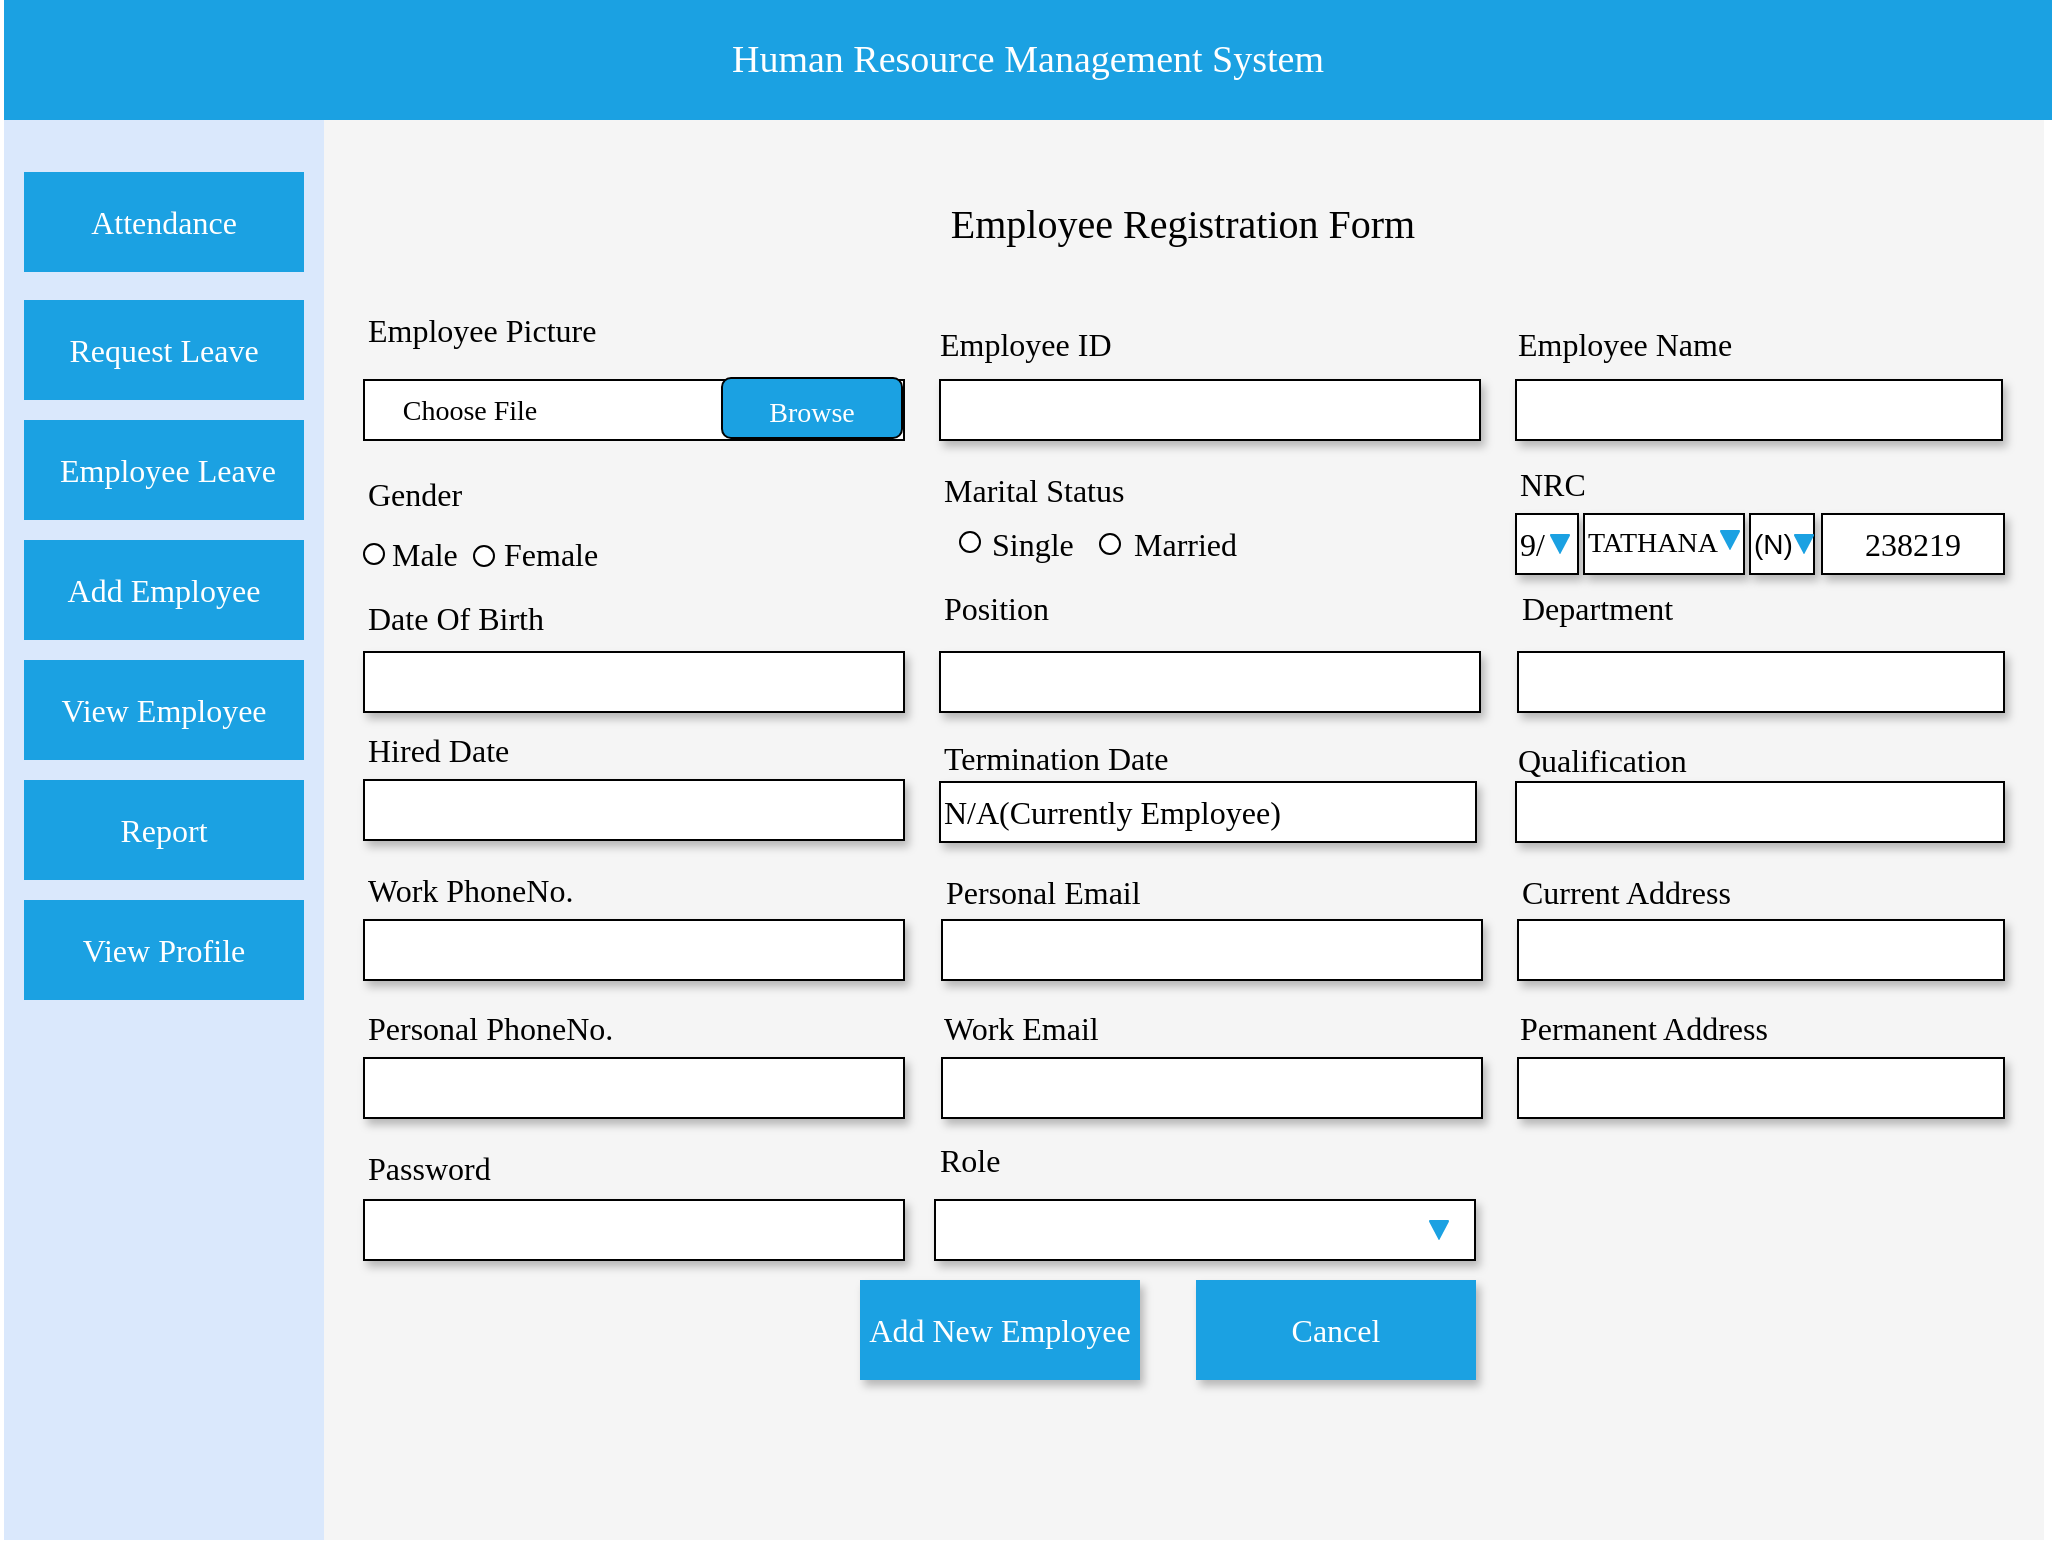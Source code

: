 <mxfile version="26.2.15" pages="3">
  <diagram name="HR_AddNewEmployee" id="r9Z6WFOCfEUTvJeSV6sL">
    <mxGraphModel dx="1141" dy="695" grid="1" gridSize="10" guides="1" tooltips="1" connect="1" arrows="1" fold="1" page="1" pageScale="1" pageWidth="827" pageHeight="1169" math="0" shadow="0">
      <root>
        <mxCell id="0" />
        <mxCell id="1" parent="0" />
        <mxCell id="rLXrD8BKvVp7syMXNVko-1" value="" style="rounded=0;whiteSpace=wrap;html=1;strokeColor=none;" parent="1" vertex="1">
          <mxGeometry x="8" y="150" width="1024" height="710" as="geometry" />
        </mxCell>
        <mxCell id="rLXrD8BKvVp7syMXNVko-2" value="&lt;font style=&quot;font-size: 19px; color: rgb(255, 255, 255);&quot; face=&quot;Times New Roman&quot;&gt;Human Resource Management System&lt;/font&gt;" style="rounded=0;whiteSpace=wrap;html=1;strokeColor=none;fillColor=#1BA1E2;" parent="1" vertex="1">
          <mxGeometry x="10" y="90" width="1024" height="60" as="geometry" />
        </mxCell>
        <mxCell id="rLXrD8BKvVp7syMXNVko-4" value="" style="rounded=0;whiteSpace=wrap;html=1;fillColor=#dae8fc;strokeColor=none;" parent="1" vertex="1">
          <mxGeometry x="10" y="150" width="160" height="710" as="geometry" />
        </mxCell>
        <mxCell id="rLXrD8BKvVp7syMXNVko-16" style="edgeStyle=orthogonalEdgeStyle;rounded=0;orthogonalLoop=1;jettySize=auto;html=1;exitX=0.5;exitY=1;exitDx=0;exitDy=0;" parent="1" edge="1">
          <mxGeometry relative="1" as="geometry">
            <mxPoint x="676" y="320" as="sourcePoint" />
            <mxPoint x="676" y="320" as="targetPoint" />
          </mxGeometry>
        </mxCell>
        <mxCell id="rLXrD8BKvVp7syMXNVko-33" value="&lt;font style=&quot;font-size: 16px; color: rgb(255, 255, 255);&quot; face=&quot;Times New Roman&quot;&gt;Attendance&lt;/font&gt;" style="rounded=0;whiteSpace=wrap;html=1;strokeColor=none;fillColor=#1BA1E2;align=center;" parent="1" vertex="1">
          <mxGeometry x="20" y="176" width="140" height="50" as="geometry" />
        </mxCell>
        <mxCell id="rLXrD8BKvVp7syMXNVko-34" value="&lt;font style=&quot;font-size: 16px; color: rgb(255, 255, 255);&quot; face=&quot;Times New Roman&quot;&gt;Request Leave&lt;/font&gt;" style="rounded=0;whiteSpace=wrap;html=1;strokeColor=none;fillColor=#1BA1E2;align=center;" parent="1" vertex="1">
          <mxGeometry x="20" y="240" width="140" height="50" as="geometry" />
        </mxCell>
        <mxCell id="rLXrD8BKvVp7syMXNVko-96" value="" style="rounded=0;whiteSpace=wrap;html=1;shadow=0;strokeColor=none;fillColor=#f5f5f5;fontColor=#333333;" parent="1" vertex="1">
          <mxGeometry x="170" y="150" width="860" height="710" as="geometry" />
        </mxCell>
        <mxCell id="rLXrD8BKvVp7syMXNVko-38" value="&lt;font face=&quot;Times New Roman&quot; color=&quot;#ffffff&quot;&gt;&lt;span style=&quot;font-size: 16px;&quot;&gt;&amp;nbsp;Employee Leave&lt;/span&gt;&lt;/font&gt;" style="rounded=0;whiteSpace=wrap;html=1;strokeColor=none;fillColor=#1BA1E2;align=center;" parent="1" vertex="1">
          <mxGeometry x="20" y="300" width="140" height="50" as="geometry" />
        </mxCell>
        <mxCell id="rLXrD8BKvVp7syMXNVko-40" value="&lt;font face=&quot;Times New Roman&quot; color=&quot;#ffffff&quot;&gt;&lt;span style=&quot;font-size: 16px;&quot;&gt;Add Employee&lt;/span&gt;&lt;/font&gt;" style="rounded=0;whiteSpace=wrap;html=1;strokeColor=none;fillColor=#1BA1E2;align=center;" parent="1" vertex="1">
          <mxGeometry x="20" y="360" width="140" height="50" as="geometry" />
        </mxCell>
        <mxCell id="rLXrD8BKvVp7syMXNVko-41" value="&lt;font face=&quot;Times New Roman&quot; color=&quot;#ffffff&quot;&gt;&lt;span style=&quot;font-size: 16px;&quot;&gt;View Employee&lt;/span&gt;&lt;/font&gt;" style="rounded=0;whiteSpace=wrap;html=1;strokeColor=none;fillColor=#1BA1E2;align=center;" parent="1" vertex="1">
          <mxGeometry x="20" y="420" width="140" height="50" as="geometry" />
        </mxCell>
        <mxCell id="rLXrD8BKvVp7syMXNVko-42" value="&lt;font face=&quot;Times New Roman&quot; color=&quot;#ffffff&quot;&gt;&lt;span style=&quot;font-size: 16px;&quot;&gt;Report&lt;/span&gt;&lt;/font&gt;" style="rounded=0;whiteSpace=wrap;html=1;strokeColor=none;fillColor=#1BA1E2;align=center;" parent="1" vertex="1">
          <mxGeometry x="20" y="480" width="140" height="50" as="geometry" />
        </mxCell>
        <mxCell id="rLXrD8BKvVp7syMXNVko-43" value="" style="rounded=0;whiteSpace=wrap;html=1;shadow=1;" parent="1" vertex="1">
          <mxGeometry x="478" y="280" width="270" height="30" as="geometry" />
        </mxCell>
        <mxCell id="rLXrD8BKvVp7syMXNVko-44" value="Employee Name" style="text;html=1;align=left;verticalAlign=middle;whiteSpace=wrap;rounded=0;fontSize=16;fontFamily=Times New Roman;" parent="1" vertex="1">
          <mxGeometry x="765" y="247" width="120" height="30" as="geometry" />
        </mxCell>
        <mxCell id="rLXrD8BKvVp7syMXNVko-45" value="" style="rounded=0;whiteSpace=wrap;html=1;shadow=1;" parent="1" vertex="1">
          <mxGeometry x="766" y="280" width="243" height="30" as="geometry" />
        </mxCell>
        <mxCell id="rLXrD8BKvVp7syMXNVko-52" value="Employee Picture" style="text;html=1;align=left;verticalAlign=middle;whiteSpace=wrap;rounded=0;fontSize=16;fontFamily=Times New Roman;" parent="1" vertex="1">
          <mxGeometry x="190" y="240" width="120" height="30" as="geometry" />
        </mxCell>
        <mxCell id="rLXrD8BKvVp7syMXNVko-53" value="" style="rounded=0;whiteSpace=wrap;html=1;" parent="1" vertex="1">
          <mxGeometry x="190" y="280" width="270" height="30" as="geometry" />
        </mxCell>
        <mxCell id="rLXrD8BKvVp7syMXNVko-54" value="&lt;font style=&quot;font-size: 14px;&quot; face=&quot;Times New Roman&quot;&gt;Choose File&lt;/font&gt;" style="text;html=1;align=center;verticalAlign=middle;whiteSpace=wrap;rounded=0;shadow=1;" parent="1" vertex="1">
          <mxGeometry x="192.5" y="281" width="100" height="30" as="geometry" />
        </mxCell>
        <mxCell id="rLXrD8BKvVp7syMXNVko-55" value="" style="rounded=1;whiteSpace=wrap;html=1;fillColor=#1BA1E2;" parent="1" vertex="1">
          <mxGeometry x="369" y="279" width="90" height="30" as="geometry" />
        </mxCell>
        <mxCell id="rLXrD8BKvVp7syMXNVko-56" value="&lt;font style=&quot;font-size: 14px; color: rgb(255, 255, 255);&quot; face=&quot;Times New Roman&quot;&gt;Browse&lt;/font&gt;" style="text;html=1;align=center;verticalAlign=middle;whiteSpace=wrap;rounded=0;fillColor=none;" parent="1" vertex="1">
          <mxGeometry x="384" y="282" width="60" height="30" as="geometry" />
        </mxCell>
        <mxCell id="rLXrD8BKvVp7syMXNVko-57" value="" style="rounded=0;whiteSpace=wrap;html=1;shadow=1;" parent="1" vertex="1">
          <mxGeometry x="190" y="416" width="270" height="30" as="geometry" />
        </mxCell>
        <mxCell id="rLXrD8BKvVp7syMXNVko-58" value="Date Of Birth" style="text;html=1;align=left;verticalAlign=middle;whiteSpace=wrap;rounded=0;fontSize=16;fontFamily=Times New Roman;" parent="1" vertex="1">
          <mxGeometry x="190" y="384" width="100" height="30" as="geometry" />
        </mxCell>
        <mxCell id="rLXrD8BKvVp7syMXNVko-61" value="Gender" style="text;html=1;align=left;verticalAlign=middle;whiteSpace=wrap;rounded=0;fontSize=16;fontFamily=Times New Roman;" parent="1" vertex="1">
          <mxGeometry x="190" y="322" width="100" height="30" as="geometry" />
        </mxCell>
        <mxCell id="rLXrD8BKvVp7syMXNVko-62" value="" style="ellipse;whiteSpace=wrap;html=1;aspect=fixed;" parent="1" vertex="1">
          <mxGeometry x="190" y="362" width="10" height="10" as="geometry" />
        </mxCell>
        <mxCell id="rLXrD8BKvVp7syMXNVko-64" value="Male" style="text;html=1;align=left;verticalAlign=middle;whiteSpace=wrap;rounded=0;fontSize=16;fontFamily=Times New Roman;" parent="1" vertex="1">
          <mxGeometry x="202" y="352" width="100" height="30" as="geometry" />
        </mxCell>
        <mxCell id="rLXrD8BKvVp7syMXNVko-67" value="" style="ellipse;whiteSpace=wrap;html=1;aspect=fixed;" parent="1" vertex="1">
          <mxGeometry x="245" y="363" width="10" height="10" as="geometry" />
        </mxCell>
        <mxCell id="rLXrD8BKvVp7syMXNVko-73" value="NRC" style="text;html=1;align=left;verticalAlign=middle;whiteSpace=wrap;rounded=0;fontSize=16;fontFamily=Times New Roman;shadow=1;" parent="1" vertex="1">
          <mxGeometry x="766" y="317" width="120" height="30" as="geometry" />
        </mxCell>
        <mxCell id="rLXrD8BKvVp7syMXNVko-74" value="&lt;font face=&quot;Times New Roman&quot; style=&quot;font-size: 16px;&quot;&gt;9/&lt;/font&gt;" style="rounded=0;whiteSpace=wrap;html=1;align=left;shadow=1;" parent="1" vertex="1">
          <mxGeometry x="766" y="347" width="31" height="30" as="geometry" />
        </mxCell>
        <mxCell id="rLXrD8BKvVp7syMXNVko-75" value="&lt;font style=&quot;font-size: 14px;&quot; face=&quot;Times New Roman&quot;&gt;TATHANA&lt;/font&gt;" style="rounded=0;whiteSpace=wrap;html=1;align=left;shadow=1;" parent="1" vertex="1">
          <mxGeometry x="800" y="347" width="80" height="30" as="geometry" />
        </mxCell>
        <mxCell id="rLXrD8BKvVp7syMXNVko-76" value="&lt;font style=&quot;font-size: 14px;&quot;&gt;(N)&lt;/font&gt;" style="rounded=0;whiteSpace=wrap;html=1;align=left;shadow=1;" parent="1" vertex="1">
          <mxGeometry x="883" y="347" width="32" height="30" as="geometry" />
        </mxCell>
        <mxCell id="rLXrD8BKvVp7syMXNVko-77" value="&lt;font style=&quot;font-size: 16px;&quot; face=&quot;Times New Roman&quot;&gt;238219&lt;/font&gt;" style="rounded=0;whiteSpace=wrap;html=1;shadow=1;" parent="1" vertex="1">
          <mxGeometry x="919" y="347" width="91" height="30" as="geometry" />
        </mxCell>
        <mxCell id="rLXrD8BKvVp7syMXNVko-78" value="" style="strokeWidth=2;html=1;shape=mxgraph.flowchart.merge_or_storage;whiteSpace=wrap;fillColor=#1BA1E2;strokeColor=none;" parent="1" vertex="1">
          <mxGeometry x="783" y="357" width="10" height="10" as="geometry" />
        </mxCell>
        <mxCell id="rLXrD8BKvVp7syMXNVko-79" value="" style="strokeWidth=2;html=1;shape=mxgraph.flowchart.merge_or_storage;whiteSpace=wrap;fillColor=#1BA1E2;strokeColor=none;" parent="1" vertex="1">
          <mxGeometry x="868" y="355" width="10" height="10" as="geometry" />
        </mxCell>
        <mxCell id="rLXrD8BKvVp7syMXNVko-83" value="" style="strokeWidth=2;html=1;shape=mxgraph.flowchart.merge_or_storage;whiteSpace=wrap;fillColor=#1BA1E2;strokeColor=none;" parent="1" vertex="1">
          <mxGeometry x="905" y="357" width="10" height="10" as="geometry" />
        </mxCell>
        <mxCell id="rLXrD8BKvVp7syMXNVko-84" value="Marital Status" style="text;html=1;align=left;verticalAlign=middle;whiteSpace=wrap;rounded=0;fontSize=16;fontFamily=Times New Roman;" parent="1" vertex="1">
          <mxGeometry x="478" y="320" width="100" height="30" as="geometry" />
        </mxCell>
        <mxCell id="rLXrD8BKvVp7syMXNVko-85" value="" style="ellipse;whiteSpace=wrap;html=1;aspect=fixed;" parent="1" vertex="1">
          <mxGeometry x="488" y="356" width="10" height="10" as="geometry" />
        </mxCell>
        <mxCell id="rLXrD8BKvVp7syMXNVko-89" value="Single" style="text;html=1;align=left;verticalAlign=middle;whiteSpace=wrap;rounded=0;fontSize=16;fontFamily=Times New Roman;" parent="1" vertex="1">
          <mxGeometry x="502" y="347" width="100" height="30" as="geometry" />
        </mxCell>
        <mxCell id="rLXrD8BKvVp7syMXNVko-91" value="" style="ellipse;whiteSpace=wrap;html=1;aspect=fixed;" parent="1" vertex="1">
          <mxGeometry x="558" y="357" width="10" height="10" as="geometry" />
        </mxCell>
        <mxCell id="rLXrD8BKvVp7syMXNVko-94" value="Married" style="text;html=1;align=left;verticalAlign=middle;whiteSpace=wrap;rounded=0;fontSize=16;fontFamily=Times New Roman;" parent="1" vertex="1">
          <mxGeometry x="573" y="347" width="100" height="30" as="geometry" />
        </mxCell>
        <mxCell id="rLXrD8BKvVp7syMXNVko-7" value="Employee ID" style="text;html=1;align=left;verticalAlign=middle;whiteSpace=wrap;rounded=0;fontSize=16;fontFamily=Times New Roman;" parent="1" vertex="1">
          <mxGeometry x="475.5" y="247" width="100" height="30" as="geometry" />
        </mxCell>
        <mxCell id="rLXrD8BKvVp7syMXNVko-106" value="Position" style="text;html=1;align=left;verticalAlign=middle;whiteSpace=wrap;rounded=0;fontSize=16;fontFamily=Times New Roman;" parent="1" vertex="1">
          <mxGeometry x="478" y="379" width="100" height="30" as="geometry" />
        </mxCell>
        <mxCell id="rLXrD8BKvVp7syMXNVko-107" value="" style="rounded=0;whiteSpace=wrap;html=1;shadow=1;" parent="1" vertex="1">
          <mxGeometry x="478" y="416" width="270" height="30" as="geometry" />
        </mxCell>
        <mxCell id="rLXrD8BKvVp7syMXNVko-108" value="Department" style="text;html=1;align=left;verticalAlign=middle;whiteSpace=wrap;rounded=0;fontSize=16;fontFamily=Times New Roman;" parent="1" vertex="1">
          <mxGeometry x="767" y="379" width="100" height="30" as="geometry" />
        </mxCell>
        <mxCell id="rLXrD8BKvVp7syMXNVko-109" value="" style="rounded=0;whiteSpace=wrap;html=1;shadow=1;" parent="1" vertex="1">
          <mxGeometry x="767" y="416" width="243" height="30" as="geometry" />
        </mxCell>
        <mxCell id="rLXrD8BKvVp7syMXNVko-110" value="Qualification" style="text;html=1;align=left;verticalAlign=middle;whiteSpace=wrap;rounded=0;fontSize=16;fontFamily=Times New Roman;" parent="1" vertex="1">
          <mxGeometry x="765" y="455" width="100" height="30" as="geometry" />
        </mxCell>
        <mxCell id="rLXrD8BKvVp7syMXNVko-111" value="" style="rounded=0;whiteSpace=wrap;html=1;shadow=1;" parent="1" vertex="1">
          <mxGeometry x="766" y="481" width="244" height="30" as="geometry" />
        </mxCell>
        <mxCell id="rLXrD8BKvVp7syMXNVko-112" value="Hired Date" style="text;html=1;align=left;verticalAlign=middle;whiteSpace=wrap;rounded=0;fontSize=16;fontFamily=Times New Roman;" parent="1" vertex="1">
          <mxGeometry x="190" y="450" width="100" height="30" as="geometry" />
        </mxCell>
        <mxCell id="rLXrD8BKvVp7syMXNVko-114" value="" style="rounded=0;whiteSpace=wrap;html=1;shadow=1;align=left;" parent="1" vertex="1">
          <mxGeometry x="190" y="480" width="270" height="30" as="geometry" />
        </mxCell>
        <mxCell id="rLXrD8BKvVp7syMXNVko-117" value="Termination Date" style="text;html=1;align=left;verticalAlign=middle;whiteSpace=wrap;rounded=0;fontSize=16;fontFamily=Times New Roman;" parent="1" vertex="1">
          <mxGeometry x="478" y="454" width="122" height="30" as="geometry" />
        </mxCell>
        <mxCell id="rLXrD8BKvVp7syMXNVko-118" value="&lt;font face=&quot;Times New Roman&quot;&gt;&lt;span style=&quot;font-size: 16px;&quot;&gt;N/A(Currently Employee)&lt;/span&gt;&lt;/font&gt;" style="rounded=0;whiteSpace=wrap;html=1;shadow=1;align=left;" parent="1" vertex="1">
          <mxGeometry x="478" y="481" width="268" height="30" as="geometry" />
        </mxCell>
        <mxCell id="rLXrD8BKvVp7syMXNVko-119" value="&lt;font face=&quot;Times New Roman&quot; color=&quot;#ffffff&quot;&gt;&lt;span style=&quot;font-size: 16px;&quot;&gt;View Profile&lt;/span&gt;&lt;/font&gt;" style="rounded=0;whiteSpace=wrap;html=1;strokeColor=none;fillColor=#1BA1E2;align=center;" parent="1" vertex="1">
          <mxGeometry x="20" y="540" width="140" height="50" as="geometry" />
        </mxCell>
        <mxCell id="rLXrD8BKvVp7syMXNVko-120" value="Work PhoneNo." style="text;html=1;align=left;verticalAlign=middle;whiteSpace=wrap;rounded=0;fontSize=16;fontFamily=Times New Roman;" parent="1" vertex="1">
          <mxGeometry x="190" y="520" width="140" height="30" as="geometry" />
        </mxCell>
        <mxCell id="rLXrD8BKvVp7syMXNVko-121" value="" style="rounded=0;whiteSpace=wrap;html=1;shadow=1;align=left;" parent="1" vertex="1">
          <mxGeometry x="190" y="550" width="270" height="30" as="geometry" />
        </mxCell>
        <mxCell id="rLXrD8BKvVp7syMXNVko-122" value="Personal PhoneNo." style="text;html=1;align=left;verticalAlign=middle;whiteSpace=wrap;rounded=0;fontSize=16;fontFamily=Times New Roman;" parent="1" vertex="1">
          <mxGeometry x="190" y="589" width="140" height="30" as="geometry" />
        </mxCell>
        <mxCell id="rLXrD8BKvVp7syMXNVko-123" value="" style="rounded=0;whiteSpace=wrap;html=1;shadow=1;align=left;" parent="1" vertex="1">
          <mxGeometry x="190" y="619" width="270" height="30" as="geometry" />
        </mxCell>
        <mxCell id="rLXrD8BKvVp7syMXNVko-124" value="Personal Email" style="text;html=1;align=left;verticalAlign=middle;whiteSpace=wrap;rounded=0;fontSize=16;fontFamily=Times New Roman;" parent="1" vertex="1">
          <mxGeometry x="479" y="521" width="140" height="30" as="geometry" />
        </mxCell>
        <mxCell id="rLXrD8BKvVp7syMXNVko-125" value="" style="rounded=0;whiteSpace=wrap;html=1;shadow=1;align=left;" parent="1" vertex="1">
          <mxGeometry x="479" y="550" width="270" height="30" as="geometry" />
        </mxCell>
        <mxCell id="rLXrD8BKvVp7syMXNVko-126" value="Work Email" style="text;html=1;align=left;verticalAlign=middle;whiteSpace=wrap;rounded=0;fontSize=16;fontFamily=Times New Roman;" parent="1" vertex="1">
          <mxGeometry x="478" y="589" width="140" height="30" as="geometry" />
        </mxCell>
        <mxCell id="rLXrD8BKvVp7syMXNVko-127" value="" style="rounded=0;whiteSpace=wrap;html=1;shadow=1;align=left;" parent="1" vertex="1">
          <mxGeometry x="479" y="619" width="270" height="30" as="geometry" />
        </mxCell>
        <mxCell id="rLXrD8BKvVp7syMXNVko-128" value="Current Address" style="text;html=1;align=left;verticalAlign=middle;whiteSpace=wrap;rounded=0;fontSize=16;fontFamily=Times New Roman;" parent="1" vertex="1">
          <mxGeometry x="767" y="521" width="140" height="30" as="geometry" />
        </mxCell>
        <mxCell id="rLXrD8BKvVp7syMXNVko-129" value="" style="rounded=0;whiteSpace=wrap;html=1;shadow=1;align=left;" parent="1" vertex="1">
          <mxGeometry x="767" y="550" width="243" height="30" as="geometry" />
        </mxCell>
        <mxCell id="rLXrD8BKvVp7syMXNVko-130" value="Permanent Address" style="text;html=1;align=left;verticalAlign=middle;whiteSpace=wrap;rounded=0;fontSize=16;fontFamily=Times New Roman;" parent="1" vertex="1">
          <mxGeometry x="766" y="589" width="140" height="30" as="geometry" />
        </mxCell>
        <mxCell id="rLXrD8BKvVp7syMXNVko-131" value="" style="rounded=0;whiteSpace=wrap;html=1;shadow=1;align=left;" parent="1" vertex="1">
          <mxGeometry x="767" y="619" width="243" height="30" as="geometry" />
        </mxCell>
        <mxCell id="rLXrD8BKvVp7syMXNVko-31" value="&lt;font style=&quot;font-size: 16px; color: rgb(255, 255, 255);&quot; face=&quot;Times New Roman&quot;&gt;Cancel&lt;/font&gt;" style="rounded=0;whiteSpace=wrap;html=1;strokeColor=none;fillColor=#1BA1E2;align=center;shadow=1;" parent="1" vertex="1">
          <mxGeometry x="606" y="730" width="140" height="50" as="geometry" />
        </mxCell>
        <mxCell id="rLXrD8BKvVp7syMXNVko-30" value="&lt;font face=&quot;Times New Roman&quot; color=&quot;#ffffff&quot;&gt;&lt;span style=&quot;font-size: 16px;&quot;&gt;Add New Employee&lt;/span&gt;&lt;/font&gt;" style="rounded=0;whiteSpace=wrap;html=1;strokeColor=none;fillColor=#1BA1E2;align=center;shadow=1;" parent="1" vertex="1">
          <mxGeometry x="438" y="730" width="140" height="50" as="geometry" />
        </mxCell>
        <mxCell id="rLXrD8BKvVp7syMXNVko-133" value="Female" style="text;html=1;align=left;verticalAlign=middle;whiteSpace=wrap;rounded=0;fontSize=16;fontFamily=Times New Roman;" parent="1" vertex="1">
          <mxGeometry x="258" y="352" width="100" height="30" as="geometry" />
        </mxCell>
        <mxCell id="rLXrD8BKvVp7syMXNVko-5" value="&lt;span style=&quot;font-size: 20px;&quot;&gt;Employee Registration Form&lt;/span&gt;" style="text;html=1;align=center;verticalAlign=middle;whiteSpace=wrap;rounded=0;fontSize=16;fontFamily=Times New Roman;" parent="1" vertex="1">
          <mxGeometry x="475.5" y="186" width="247" height="30" as="geometry" />
        </mxCell>
        <mxCell id="DlUFAEoWzHaAmXrmfqVn-1" value="Password" style="text;html=1;align=left;verticalAlign=middle;whiteSpace=wrap;rounded=0;fontSize=16;fontFamily=Times New Roman;" parent="1" vertex="1">
          <mxGeometry x="190" y="659" width="140" height="30" as="geometry" />
        </mxCell>
        <mxCell id="DlUFAEoWzHaAmXrmfqVn-2" value="" style="rounded=0;whiteSpace=wrap;html=1;shadow=1;align=left;" parent="1" vertex="1">
          <mxGeometry x="190" y="690" width="270" height="30" as="geometry" />
        </mxCell>
        <mxCell id="DlUFAEoWzHaAmXrmfqVn-3" value="" style="rounded=0;whiteSpace=wrap;html=1;shadow=1;align=left;" parent="1" vertex="1">
          <mxGeometry x="475.5" y="690" width="270" height="30" as="geometry" />
        </mxCell>
        <mxCell id="DlUFAEoWzHaAmXrmfqVn-4" value="Role" style="text;html=1;align=left;verticalAlign=middle;whiteSpace=wrap;rounded=0;fontSize=16;fontFamily=Times New Roman;" parent="1" vertex="1">
          <mxGeometry x="475.5" y="659" width="270" height="21" as="geometry" />
        </mxCell>
        <mxCell id="DlUFAEoWzHaAmXrmfqVn-5" value="" style="strokeWidth=2;html=1;shape=mxgraph.flowchart.merge_or_storage;whiteSpace=wrap;fillColor=#1BA1E2;strokeColor=none;" parent="1" vertex="1">
          <mxGeometry x="722.5" y="700" width="10" height="10" as="geometry" />
        </mxCell>
      </root>
    </mxGraphModel>
  </diagram>
  <diagram name="HR_ViewDetails_Employee" id="wsOR_v-ZT8HzitsMgBNc">
    <mxGraphModel dx="1223" dy="744" grid="1" gridSize="10" guides="1" tooltips="1" connect="1" arrows="1" fold="1" page="1" pageScale="1" pageWidth="827" pageHeight="1169" math="0" shadow="0">
      <root>
        <mxCell id="hcl48oPsraH3wqbSAdld-0" />
        <mxCell id="hcl48oPsraH3wqbSAdld-1" parent="hcl48oPsraH3wqbSAdld-0" />
        <mxCell id="hcl48oPsraH3wqbSAdld-2" value="" style="rounded=0;whiteSpace=wrap;html=1;strokeColor=none;" vertex="1" parent="hcl48oPsraH3wqbSAdld-1">
          <mxGeometry x="8" y="150" width="1024" height="710" as="geometry" />
        </mxCell>
        <mxCell id="hcl48oPsraH3wqbSAdld-3" value="&lt;font style=&quot;font-size: 19px; color: rgb(255, 255, 255);&quot; face=&quot;Times New Roman&quot;&gt;Human Resource Management System&lt;/font&gt;" style="rounded=0;whiteSpace=wrap;html=1;strokeColor=none;fillColor=#1BA1E2;" vertex="1" parent="hcl48oPsraH3wqbSAdld-1">
          <mxGeometry x="10" y="90" width="1020" height="60" as="geometry" />
        </mxCell>
        <mxCell id="hcl48oPsraH3wqbSAdld-4" value="" style="rounded=0;whiteSpace=wrap;html=1;fillColor=#dae8fc;strokeColor=none;" vertex="1" parent="hcl48oPsraH3wqbSAdld-1">
          <mxGeometry x="10" y="150" width="160" height="710" as="geometry" />
        </mxCell>
        <mxCell id="hcl48oPsraH3wqbSAdld-5" style="edgeStyle=orthogonalEdgeStyle;rounded=0;orthogonalLoop=1;jettySize=auto;html=1;exitX=0.5;exitY=1;exitDx=0;exitDy=0;" edge="1" parent="hcl48oPsraH3wqbSAdld-1">
          <mxGeometry relative="1" as="geometry">
            <mxPoint x="676" y="320" as="sourcePoint" />
            <mxPoint x="676" y="320" as="targetPoint" />
          </mxGeometry>
        </mxCell>
        <mxCell id="hcl48oPsraH3wqbSAdld-6" value="&lt;font style=&quot;font-size: 16px; color: rgb(255, 255, 255);&quot; face=&quot;Times New Roman&quot;&gt;Attendance&lt;/font&gt;" style="rounded=0;whiteSpace=wrap;html=1;strokeColor=none;fillColor=#1BA1E2;align=center;" vertex="1" parent="hcl48oPsraH3wqbSAdld-1">
          <mxGeometry x="20" y="176" width="140" height="50" as="geometry" />
        </mxCell>
        <mxCell id="hcl48oPsraH3wqbSAdld-7" value="&lt;font style=&quot;font-size: 16px; color: rgb(255, 255, 255);&quot; face=&quot;Times New Roman&quot;&gt;Request Leave&lt;/font&gt;" style="rounded=0;whiteSpace=wrap;html=1;strokeColor=none;fillColor=#1BA1E2;align=center;" vertex="1" parent="hcl48oPsraH3wqbSAdld-1">
          <mxGeometry x="20" y="240" width="140" height="50" as="geometry" />
        </mxCell>
        <mxCell id="hcl48oPsraH3wqbSAdld-8" value="" style="rounded=0;whiteSpace=wrap;html=1;shadow=0;strokeColor=none;fillColor=#f5f5f5;fontColor=#333333;" vertex="1" parent="hcl48oPsraH3wqbSAdld-1">
          <mxGeometry x="170" y="150" width="860" height="710" as="geometry" />
        </mxCell>
        <mxCell id="hcl48oPsraH3wqbSAdld-9" value="&lt;font face=&quot;Times New Roman&quot; color=&quot;#ffffff&quot;&gt;&lt;span style=&quot;font-size: 16px;&quot;&gt;&amp;nbsp;Employee Leave&lt;/span&gt;&lt;/font&gt;" style="rounded=0;whiteSpace=wrap;html=1;strokeColor=none;fillColor=#1BA1E2;align=center;" vertex="1" parent="hcl48oPsraH3wqbSAdld-1">
          <mxGeometry x="20" y="300" width="140" height="50" as="geometry" />
        </mxCell>
        <mxCell id="hcl48oPsraH3wqbSAdld-10" value="&lt;font face=&quot;Times New Roman&quot; color=&quot;#ffffff&quot;&gt;&lt;span style=&quot;font-size: 16px;&quot;&gt;Add Employee&lt;/span&gt;&lt;/font&gt;" style="rounded=0;whiteSpace=wrap;html=1;strokeColor=none;fillColor=#1BA1E2;align=center;" vertex="1" parent="hcl48oPsraH3wqbSAdld-1">
          <mxGeometry x="20" y="360" width="140" height="50" as="geometry" />
        </mxCell>
        <mxCell id="hcl48oPsraH3wqbSAdld-11" value="&lt;font face=&quot;Times New Roman&quot; color=&quot;#ffffff&quot;&gt;&lt;span style=&quot;font-size: 16px;&quot;&gt;View Employee&lt;/span&gt;&lt;/font&gt;" style="rounded=0;whiteSpace=wrap;html=1;strokeColor=none;fillColor=#1BA1E2;align=center;" vertex="1" parent="hcl48oPsraH3wqbSAdld-1">
          <mxGeometry x="20" y="420" width="140" height="50" as="geometry" />
        </mxCell>
        <mxCell id="hcl48oPsraH3wqbSAdld-12" value="&lt;font face=&quot;Times New Roman&quot; color=&quot;#ffffff&quot;&gt;&lt;span style=&quot;font-size: 16px;&quot;&gt;Report&lt;/span&gt;&lt;/font&gt;" style="rounded=0;whiteSpace=wrap;html=1;strokeColor=none;fillColor=#1BA1E2;align=center;" vertex="1" parent="hcl48oPsraH3wqbSAdld-1">
          <mxGeometry x="20" y="480" width="140" height="50" as="geometry" />
        </mxCell>
        <mxCell id="hcl48oPsraH3wqbSAdld-13" value="Emp003" style="rounded=0;whiteSpace=wrap;html=1;shadow=1;align=left;" vertex="1" parent="hcl48oPsraH3wqbSAdld-1">
          <mxGeometry x="476" y="287" width="270" height="30" as="geometry" />
        </mxCell>
        <mxCell id="hcl48oPsraH3wqbSAdld-14" value="Employee Name" style="text;html=1;align=left;verticalAlign=middle;whiteSpace=wrap;rounded=0;fontSize=16;fontFamily=Times New Roman;" vertex="1" parent="hcl48oPsraH3wqbSAdld-1">
          <mxGeometry x="762" y="259" width="120" height="30" as="geometry" />
        </mxCell>
        <mxCell id="hcl48oPsraH3wqbSAdld-15" value="Jhon Smith" style="rounded=0;whiteSpace=wrap;html=1;shadow=1;align=left;" vertex="1" parent="hcl48oPsraH3wqbSAdld-1">
          <mxGeometry x="764" y="288" width="243" height="30" as="geometry" />
        </mxCell>
        <mxCell id="hcl48oPsraH3wqbSAdld-21" value="2/5/2025" style="rounded=0;whiteSpace=wrap;html=1;shadow=1;align=left;" vertex="1" parent="hcl48oPsraH3wqbSAdld-1">
          <mxGeometry x="190" y="416" width="270" height="30" as="geometry" />
        </mxCell>
        <mxCell id="hcl48oPsraH3wqbSAdld-22" value="Date Of Birth" style="text;html=1;align=left;verticalAlign=middle;whiteSpace=wrap;rounded=0;fontSize=16;fontFamily=Times New Roman;" vertex="1" parent="hcl48oPsraH3wqbSAdld-1">
          <mxGeometry x="190" y="384" width="100" height="30" as="geometry" />
        </mxCell>
        <mxCell id="hcl48oPsraH3wqbSAdld-23" value="Gender" style="text;html=1;align=left;verticalAlign=middle;whiteSpace=wrap;rounded=0;fontSize=16;fontFamily=Times New Roman;" vertex="1" parent="hcl48oPsraH3wqbSAdld-1">
          <mxGeometry x="191" y="322" width="100" height="30" as="geometry" />
        </mxCell>
        <mxCell id="hcl48oPsraH3wqbSAdld-24" value="" style="ellipse;whiteSpace=wrap;html=1;aspect=fixed;fillColor=none;strokeColor=#1C1CE2;" vertex="1" parent="hcl48oPsraH3wqbSAdld-1">
          <mxGeometry x="190" y="362" width="10" height="10" as="geometry" />
        </mxCell>
        <mxCell id="hcl48oPsraH3wqbSAdld-25" value="Male" style="text;html=1;align=left;verticalAlign=middle;whiteSpace=wrap;rounded=0;fontSize=16;fontFamily=Times New Roman;" vertex="1" parent="hcl48oPsraH3wqbSAdld-1">
          <mxGeometry x="202" y="352" width="100" height="30" as="geometry" />
        </mxCell>
        <mxCell id="hcl48oPsraH3wqbSAdld-26" value="" style="ellipse;whiteSpace=wrap;html=1;aspect=fixed;strokeColor=default;fillColor=none;" vertex="1" parent="hcl48oPsraH3wqbSAdld-1">
          <mxGeometry x="245" y="363" width="10" height="10" as="geometry" />
        </mxCell>
        <mxCell id="hcl48oPsraH3wqbSAdld-27" value="NRC" style="text;html=1;align=left;verticalAlign=middle;whiteSpace=wrap;rounded=0;fontSize=16;fontFamily=Times New Roman;shadow=1;" vertex="1" parent="hcl48oPsraH3wqbSAdld-1">
          <mxGeometry x="766" y="317" width="120" height="30" as="geometry" />
        </mxCell>
        <mxCell id="hcl48oPsraH3wqbSAdld-28" value="&lt;font face=&quot;Times New Roman&quot; style=&quot;font-size: 16px;&quot;&gt;9/&lt;/font&gt;" style="rounded=0;whiteSpace=wrap;html=1;align=left;shadow=1;" vertex="1" parent="hcl48oPsraH3wqbSAdld-1">
          <mxGeometry x="766" y="347" width="31" height="30" as="geometry" />
        </mxCell>
        <mxCell id="hcl48oPsraH3wqbSAdld-29" value="&lt;font style=&quot;font-size: 14px;&quot; face=&quot;Times New Roman&quot;&gt;TATHANA&lt;/font&gt;" style="rounded=0;whiteSpace=wrap;html=1;align=left;shadow=1;" vertex="1" parent="hcl48oPsraH3wqbSAdld-1">
          <mxGeometry x="800" y="347" width="80" height="30" as="geometry" />
        </mxCell>
        <mxCell id="hcl48oPsraH3wqbSAdld-30" value="&lt;font style=&quot;font-size: 14px;&quot;&gt;(N)&lt;/font&gt;" style="rounded=0;whiteSpace=wrap;html=1;align=left;shadow=1;" vertex="1" parent="hcl48oPsraH3wqbSAdld-1">
          <mxGeometry x="883" y="347" width="32" height="30" as="geometry" />
        </mxCell>
        <mxCell id="hcl48oPsraH3wqbSAdld-31" value="&lt;font style=&quot;font-size: 16px;&quot; face=&quot;Times New Roman&quot;&gt;238219&lt;/font&gt;" style="rounded=0;whiteSpace=wrap;html=1;shadow=1;" vertex="1" parent="hcl48oPsraH3wqbSAdld-1">
          <mxGeometry x="919" y="347" width="91" height="30" as="geometry" />
        </mxCell>
        <mxCell id="hcl48oPsraH3wqbSAdld-32" value="" style="strokeWidth=2;html=1;shape=mxgraph.flowchart.merge_or_storage;whiteSpace=wrap;fillColor=#1BA1E2;strokeColor=none;" vertex="1" parent="hcl48oPsraH3wqbSAdld-1">
          <mxGeometry x="783" y="357" width="10" height="10" as="geometry" />
        </mxCell>
        <mxCell id="hcl48oPsraH3wqbSAdld-33" value="" style="strokeWidth=2;html=1;shape=mxgraph.flowchart.merge_or_storage;whiteSpace=wrap;fillColor=#1BA1E2;strokeColor=none;" vertex="1" parent="hcl48oPsraH3wqbSAdld-1">
          <mxGeometry x="868" y="355" width="10" height="10" as="geometry" />
        </mxCell>
        <mxCell id="hcl48oPsraH3wqbSAdld-34" value="" style="strokeWidth=2;html=1;shape=mxgraph.flowchart.merge_or_storage;whiteSpace=wrap;fillColor=#1BA1E2;strokeColor=none;" vertex="1" parent="hcl48oPsraH3wqbSAdld-1">
          <mxGeometry x="905" y="357" width="10" height="10" as="geometry" />
        </mxCell>
        <mxCell id="hcl48oPsraH3wqbSAdld-35" value="Marital Status" style="text;html=1;align=left;verticalAlign=middle;whiteSpace=wrap;rounded=0;fontSize=16;fontFamily=Times New Roman;" vertex="1" parent="hcl48oPsraH3wqbSAdld-1">
          <mxGeometry x="478" y="320" width="100" height="30" as="geometry" />
        </mxCell>
        <mxCell id="hcl48oPsraH3wqbSAdld-36" value="" style="ellipse;whiteSpace=wrap;html=1;aspect=fixed;" vertex="1" parent="hcl48oPsraH3wqbSAdld-1">
          <mxGeometry x="488" y="356" width="10" height="10" as="geometry" />
        </mxCell>
        <mxCell id="hcl48oPsraH3wqbSAdld-37" value="Single" style="text;html=1;align=left;verticalAlign=middle;whiteSpace=wrap;rounded=0;fontSize=16;fontFamily=Times New Roman;" vertex="1" parent="hcl48oPsraH3wqbSAdld-1">
          <mxGeometry x="502" y="347" width="100" height="30" as="geometry" />
        </mxCell>
        <mxCell id="hcl48oPsraH3wqbSAdld-38" value="" style="ellipse;whiteSpace=wrap;html=1;aspect=fixed;strokeColor=#1C1CE2;" vertex="1" parent="hcl48oPsraH3wqbSAdld-1">
          <mxGeometry x="558" y="357" width="10" height="10" as="geometry" />
        </mxCell>
        <mxCell id="hcl48oPsraH3wqbSAdld-39" value="Married" style="text;html=1;align=left;verticalAlign=middle;whiteSpace=wrap;rounded=0;fontSize=16;fontFamily=Times New Roman;" vertex="1" parent="hcl48oPsraH3wqbSAdld-1">
          <mxGeometry x="573" y="347" width="100" height="30" as="geometry" />
        </mxCell>
        <mxCell id="hcl48oPsraH3wqbSAdld-40" value="Employee ID" style="text;html=1;align=left;verticalAlign=middle;whiteSpace=wrap;rounded=0;fontSize=16;fontFamily=Times New Roman;" vertex="1" parent="hcl48oPsraH3wqbSAdld-1">
          <mxGeometry x="476" y="258" width="100" height="30" as="geometry" />
        </mxCell>
        <mxCell id="hcl48oPsraH3wqbSAdld-41" value="Position" style="text;html=1;align=left;verticalAlign=middle;whiteSpace=wrap;rounded=0;fontSize=16;fontFamily=Times New Roman;" vertex="1" parent="hcl48oPsraH3wqbSAdld-1">
          <mxGeometry x="478" y="379" width="100" height="30" as="geometry" />
        </mxCell>
        <mxCell id="hcl48oPsraH3wqbSAdld-42" value="Senior Developer" style="rounded=0;whiteSpace=wrap;html=1;shadow=1;align=left;" vertex="1" parent="hcl48oPsraH3wqbSAdld-1">
          <mxGeometry x="478" y="416" width="270" height="30" as="geometry" />
        </mxCell>
        <mxCell id="hcl48oPsraH3wqbSAdld-43" value="Department" style="text;html=1;align=left;verticalAlign=middle;whiteSpace=wrap;rounded=0;fontSize=16;fontFamily=Times New Roman;" vertex="1" parent="hcl48oPsraH3wqbSAdld-1">
          <mxGeometry x="767" y="379" width="100" height="30" as="geometry" />
        </mxCell>
        <mxCell id="hcl48oPsraH3wqbSAdld-44" value="IT Department" style="rounded=0;whiteSpace=wrap;html=1;shadow=1;align=left;" vertex="1" parent="hcl48oPsraH3wqbSAdld-1">
          <mxGeometry x="767" y="416" width="243" height="30" as="geometry" />
        </mxCell>
        <mxCell id="hcl48oPsraH3wqbSAdld-45" value="Qualification" style="text;html=1;align=left;verticalAlign=middle;whiteSpace=wrap;rounded=0;fontSize=16;fontFamily=Times New Roman;" vertex="1" parent="hcl48oPsraH3wqbSAdld-1">
          <mxGeometry x="765" y="455" width="100" height="30" as="geometry" />
        </mxCell>
        <mxCell id="hcl48oPsraH3wqbSAdld-46" value="University of Computer Studies,Mandalay" style="rounded=0;whiteSpace=wrap;html=1;shadow=1;" vertex="1" parent="hcl48oPsraH3wqbSAdld-1">
          <mxGeometry x="766" y="481" width="244" height="30" as="geometry" />
        </mxCell>
        <mxCell id="hcl48oPsraH3wqbSAdld-47" value="Hired Date" style="text;html=1;align=left;verticalAlign=middle;whiteSpace=wrap;rounded=0;fontSize=16;fontFamily=Times New Roman;" vertex="1" parent="hcl48oPsraH3wqbSAdld-1">
          <mxGeometry x="190" y="450" width="100" height="30" as="geometry" />
        </mxCell>
        <mxCell id="hcl48oPsraH3wqbSAdld-48" value="3/4/2020" style="rounded=0;whiteSpace=wrap;html=1;shadow=1;align=left;" vertex="1" parent="hcl48oPsraH3wqbSAdld-1">
          <mxGeometry x="190" y="480" width="270" height="30" as="geometry" />
        </mxCell>
        <mxCell id="hcl48oPsraH3wqbSAdld-49" value="Termination Date" style="text;html=1;align=left;verticalAlign=middle;whiteSpace=wrap;rounded=0;fontSize=16;fontFamily=Times New Roman;" vertex="1" parent="hcl48oPsraH3wqbSAdld-1">
          <mxGeometry x="478" y="454" width="122" height="30" as="geometry" />
        </mxCell>
        <mxCell id="hcl48oPsraH3wqbSAdld-50" value="&lt;font face=&quot;Times New Roman&quot;&gt;&lt;span style=&quot;font-size: 16px;&quot;&gt;N/A(Currently Employee)&lt;/span&gt;&lt;/font&gt;" style="rounded=0;whiteSpace=wrap;html=1;shadow=1;align=left;" vertex="1" parent="hcl48oPsraH3wqbSAdld-1">
          <mxGeometry x="478" y="481" width="268" height="30" as="geometry" />
        </mxCell>
        <mxCell id="hcl48oPsraH3wqbSAdld-51" value="&lt;font face=&quot;Times New Roman&quot; color=&quot;#ffffff&quot;&gt;&lt;span style=&quot;font-size: 16px;&quot;&gt;View Profile&lt;/span&gt;&lt;/font&gt;" style="rounded=0;whiteSpace=wrap;html=1;strokeColor=none;fillColor=#1BA1E2;align=center;" vertex="1" parent="hcl48oPsraH3wqbSAdld-1">
          <mxGeometry x="20" y="540" width="140" height="50" as="geometry" />
        </mxCell>
        <mxCell id="hcl48oPsraH3wqbSAdld-52" value="Work PhoneNo." style="text;html=1;align=left;verticalAlign=middle;whiteSpace=wrap;rounded=0;fontSize=16;fontFamily=Times New Roman;" vertex="1" parent="hcl48oPsraH3wqbSAdld-1">
          <mxGeometry x="190" y="520" width="140" height="30" as="geometry" />
        </mxCell>
        <mxCell id="hcl48oPsraH3wqbSAdld-53" value="09893282385" style="rounded=0;whiteSpace=wrap;html=1;shadow=1;align=left;" vertex="1" parent="hcl48oPsraH3wqbSAdld-1">
          <mxGeometry x="190" y="550" width="270" height="30" as="geometry" />
        </mxCell>
        <mxCell id="hcl48oPsraH3wqbSAdld-54" value="Personal PhoneNo." style="text;html=1;align=left;verticalAlign=middle;whiteSpace=wrap;rounded=0;fontSize=16;fontFamily=Times New Roman;" vertex="1" parent="hcl48oPsraH3wqbSAdld-1">
          <mxGeometry x="190" y="589" width="140" height="30" as="geometry" />
        </mxCell>
        <mxCell id="hcl48oPsraH3wqbSAdld-55" value="09686809888" style="rounded=0;whiteSpace=wrap;html=1;shadow=1;align=left;" vertex="1" parent="hcl48oPsraH3wqbSAdld-1">
          <mxGeometry x="190" y="619" width="270" height="30" as="geometry" />
        </mxCell>
        <mxCell id="hcl48oPsraH3wqbSAdld-56" value="Personal Email" style="text;html=1;align=left;verticalAlign=middle;whiteSpace=wrap;rounded=0;fontSize=16;fontFamily=Times New Roman;" vertex="1" parent="hcl48oPsraH3wqbSAdld-1">
          <mxGeometry x="479" y="521" width="140" height="30" as="geometry" />
        </mxCell>
        <mxCell id="hcl48oPsraH3wqbSAdld-57" value="jhonsmith@gmail.com" style="rounded=0;whiteSpace=wrap;html=1;shadow=1;align=left;" vertex="1" parent="hcl48oPsraH3wqbSAdld-1">
          <mxGeometry x="479" y="550" width="270" height="30" as="geometry" />
        </mxCell>
        <mxCell id="hcl48oPsraH3wqbSAdld-58" value="Work Email" style="text;html=1;align=left;verticalAlign=middle;whiteSpace=wrap;rounded=0;fontSize=16;fontFamily=Times New Roman;" vertex="1" parent="hcl48oPsraH3wqbSAdld-1">
          <mxGeometry x="478" y="589" width="140" height="30" as="geometry" />
        </mxCell>
        <mxCell id="hcl48oPsraH3wqbSAdld-59" value="jhonsmithemp003@gmail.com" style="rounded=0;whiteSpace=wrap;html=1;shadow=1;align=left;" vertex="1" parent="hcl48oPsraH3wqbSAdld-1">
          <mxGeometry x="479" y="619" width="270" height="30" as="geometry" />
        </mxCell>
        <mxCell id="hcl48oPsraH3wqbSAdld-60" value="Current Address" style="text;html=1;align=left;verticalAlign=middle;whiteSpace=wrap;rounded=0;fontSize=16;fontFamily=Times New Roman;" vertex="1" parent="hcl48oPsraH3wqbSAdld-1">
          <mxGeometry x="767" y="521" width="140" height="30" as="geometry" />
        </mxCell>
        <mxCell id="hcl48oPsraH3wqbSAdld-61" value="Yangon" style="rounded=0;whiteSpace=wrap;html=1;shadow=1;align=left;" vertex="1" parent="hcl48oPsraH3wqbSAdld-1">
          <mxGeometry x="767" y="550" width="243" height="30" as="geometry" />
        </mxCell>
        <mxCell id="hcl48oPsraH3wqbSAdld-62" value="Permanent Address" style="text;html=1;align=left;verticalAlign=middle;whiteSpace=wrap;rounded=0;fontSize=16;fontFamily=Times New Roman;" vertex="1" parent="hcl48oPsraH3wqbSAdld-1">
          <mxGeometry x="766" y="589" width="140" height="30" as="geometry" />
        </mxCell>
        <mxCell id="hcl48oPsraH3wqbSAdld-63" value="Mandalay" style="rounded=0;whiteSpace=wrap;html=1;shadow=1;align=left;" vertex="1" parent="hcl48oPsraH3wqbSAdld-1">
          <mxGeometry x="767" y="619" width="243" height="30" as="geometry" />
        </mxCell>
        <mxCell id="hcl48oPsraH3wqbSAdld-64" value="&lt;font style=&quot;font-size: 16px; color: rgb(255, 255, 255);&quot; face=&quot;Times New Roman&quot;&gt;Cancel&lt;/font&gt;" style="rounded=0;whiteSpace=wrap;html=1;strokeColor=none;fillColor=#1BA1E2;align=center;shadow=1;" vertex="1" parent="hcl48oPsraH3wqbSAdld-1">
          <mxGeometry x="606" y="730" width="140" height="50" as="geometry" />
        </mxCell>
        <mxCell id="hcl48oPsraH3wqbSAdld-65" value="&lt;font face=&quot;Times New Roman&quot; color=&quot;#ffffff&quot;&gt;&lt;span style=&quot;font-size: 16px;&quot;&gt;Update&lt;/span&gt;&lt;/font&gt;" style="rounded=0;whiteSpace=wrap;html=1;strokeColor=none;fillColor=#1BA1E2;align=center;shadow=1;" vertex="1" parent="hcl48oPsraH3wqbSAdld-1">
          <mxGeometry x="438" y="730" width="140" height="50" as="geometry" />
        </mxCell>
        <mxCell id="hcl48oPsraH3wqbSAdld-66" value="Female" style="text;html=1;align=left;verticalAlign=middle;whiteSpace=wrap;rounded=0;fontSize=16;fontFamily=Times New Roman;" vertex="1" parent="hcl48oPsraH3wqbSAdld-1">
          <mxGeometry x="258" y="352" width="100" height="30" as="geometry" />
        </mxCell>
        <mxCell id="hcl48oPsraH3wqbSAdld-68" value="Password" style="text;html=1;align=left;verticalAlign=middle;whiteSpace=wrap;rounded=0;fontSize=16;fontFamily=Times New Roman;" vertex="1" parent="hcl48oPsraH3wqbSAdld-1">
          <mxGeometry x="190" y="659" width="140" height="30" as="geometry" />
        </mxCell>
        <mxCell id="hcl48oPsraH3wqbSAdld-69" value="11111111" style="rounded=0;whiteSpace=wrap;html=1;shadow=1;align=left;" vertex="1" parent="hcl48oPsraH3wqbSAdld-1">
          <mxGeometry x="190" y="690" width="270" height="30" as="geometry" />
        </mxCell>
        <mxCell id="hcl48oPsraH3wqbSAdld-70" value="Employee" style="rounded=0;whiteSpace=wrap;html=1;shadow=1;align=left;" vertex="1" parent="hcl48oPsraH3wqbSAdld-1">
          <mxGeometry x="475.5" y="690" width="270" height="30" as="geometry" />
        </mxCell>
        <mxCell id="hcl48oPsraH3wqbSAdld-71" value="Role" style="text;html=1;align=left;verticalAlign=middle;whiteSpace=wrap;rounded=0;fontSize=16;fontFamily=Times New Roman;" vertex="1" parent="hcl48oPsraH3wqbSAdld-1">
          <mxGeometry x="475.5" y="659" width="270" height="21" as="geometry" />
        </mxCell>
        <mxCell id="hcl48oPsraH3wqbSAdld-72" value="" style="strokeWidth=2;html=1;shape=mxgraph.flowchart.merge_or_storage;whiteSpace=wrap;fillColor=#1BA1E2;strokeColor=none;" vertex="1" parent="hcl48oPsraH3wqbSAdld-1">
          <mxGeometry x="722.5" y="700" width="10" height="10" as="geometry" />
        </mxCell>
        <mxCell id="LxS0QYaUvCoCCr0cQJ6J-1" value="" style="rounded=0;whiteSpace=wrap;html=1;" vertex="1" parent="hcl48oPsraH3wqbSAdld-1">
          <mxGeometry x="191" y="176" width="79" height="74" as="geometry" />
        </mxCell>
        <mxCell id="q0rwGgmZO8agQDAOPcTk-0" value="Employee Picture" style="text;html=1;align=left;verticalAlign=middle;whiteSpace=wrap;rounded=0;fontSize=16;fontFamily=Times New Roman;" vertex="1" parent="hcl48oPsraH3wqbSAdld-1">
          <mxGeometry x="192" y="254" width="120" height="30" as="geometry" />
        </mxCell>
        <mxCell id="q0rwGgmZO8agQDAOPcTk-1" value="" style="rounded=0;whiteSpace=wrap;html=1;" vertex="1" parent="hcl48oPsraH3wqbSAdld-1">
          <mxGeometry x="193" y="286" width="244" height="30" as="geometry" />
        </mxCell>
        <mxCell id="q0rwGgmZO8agQDAOPcTk-2" value="&lt;font style=&quot;font-size: 14px;&quot; face=&quot;Times New Roman&quot;&gt;Choose File&lt;/font&gt;" style="text;html=1;align=center;verticalAlign=middle;whiteSpace=wrap;rounded=0;shadow=1;" vertex="1" parent="hcl48oPsraH3wqbSAdld-1">
          <mxGeometry x="194" y="288" width="100" height="30" as="geometry" />
        </mxCell>
        <mxCell id="q0rwGgmZO8agQDAOPcTk-3" value="&lt;font style=&quot;font-size: 14px; color: rgb(255, 255, 255);&quot; face=&quot;Times New Roman&quot;&gt;Browse&lt;/font&gt;" style="text;html=1;align=center;verticalAlign=middle;whiteSpace=wrap;rounded=0;fillColor=none;" vertex="1" parent="hcl48oPsraH3wqbSAdld-1">
          <mxGeometry x="363" y="288" width="60" height="30" as="geometry" />
        </mxCell>
        <mxCell id="q0rwGgmZO8agQDAOPcTk-4" value="&lt;font style=&quot;font-size: 14px; color: rgb(255, 255, 255);&quot; face=&quot;Times New Roman&quot;&gt;Browse&lt;/font&gt;" style="text;html=1;align=center;verticalAlign=middle;whiteSpace=wrap;rounded=0;fillColor=none;" vertex="1" parent="hcl48oPsraH3wqbSAdld-1">
          <mxGeometry x="935" y="290" width="60" height="30" as="geometry" />
        </mxCell>
        <mxCell id="q0rwGgmZO8agQDAOPcTk-6" value="ChooseFile" style="rounded=1;whiteSpace=wrap;html=1;fillColor=#1C1CE2;" vertex="1" parent="hcl48oPsraH3wqbSAdld-1">
          <mxGeometry x="327" y="286" width="110" height="30" as="geometry" />
        </mxCell>
      </root>
    </mxGraphModel>
  </diagram>
  <diagram id="gAD00qP6yvy_q4hflfHt" name="HR_View_Employee_list">
    <mxGraphModel dx="1317" dy="802" grid="1" gridSize="10" guides="1" tooltips="1" connect="1" arrows="1" fold="1" page="1" pageScale="1" pageWidth="827" pageHeight="1169" math="0" shadow="0">
      <root>
        <mxCell id="0" />
        <mxCell id="1" parent="0" />
        <mxCell id="M2L5Ok909V8w_8NW2B4t-2" value="" style="rounded=0;whiteSpace=wrap;html=1;strokeColor=none;" vertex="1" parent="1">
          <mxGeometry x="10" y="10" width="1024" height="768" as="geometry" />
        </mxCell>
        <mxCell id="M2L5Ok909V8w_8NW2B4t-3" value="&lt;font style=&quot;font-size: 19px; color: rgb(255, 255, 255);&quot; face=&quot;Times New Roman&quot;&gt;Human Resource Management System&lt;/font&gt;" style="rounded=0;whiteSpace=wrap;html=1;strokeColor=none;fillColor=#1BA1E2;" vertex="1" parent="1">
          <mxGeometry x="10" y="10" width="1024" height="60" as="geometry" />
        </mxCell>
        <mxCell id="M2L5Ok909V8w_8NW2B4t-4" value="" style="rounded=0;whiteSpace=wrap;html=1;fillColor=#f5f5f5;strokeColor=none;fontColor=#333333;" vertex="1" parent="1">
          <mxGeometry x="170" y="71" width="864" height="708" as="geometry" />
        </mxCell>
        <mxCell id="M2L5Ok909V8w_8NW2B4t-5" value="" style="rounded=0;whiteSpace=wrap;html=1;fillColor=#dae8fc;strokeColor=none;" vertex="1" parent="1">
          <mxGeometry x="10" y="70" width="160" height="708" as="geometry" />
        </mxCell>
        <mxCell id="M2L5Ok909V8w_8NW2B4t-6" style="edgeStyle=orthogonalEdgeStyle;rounded=0;orthogonalLoop=1;jettySize=auto;html=1;exitX=0.5;exitY=1;exitDx=0;exitDy=0;" edge="1" parent="1">
          <mxGeometry relative="1" as="geometry">
            <mxPoint x="676" y="240" as="sourcePoint" />
            <mxPoint x="676" y="240" as="targetPoint" />
          </mxGeometry>
        </mxCell>
        <mxCell id="M2L5Ok909V8w_8NW2B4t-7" value="&lt;font style=&quot;font-size: 16px; color: rgb(255, 255, 255);&quot; face=&quot;Times New Roman&quot;&gt;Request Leave&lt;/font&gt;" style="rounded=0;whiteSpace=wrap;html=1;strokeColor=none;fillColor=#1BA1E2;align=center;" vertex="1" parent="1">
          <mxGeometry x="20" y="160" width="140" height="50" as="geometry" />
        </mxCell>
        <mxCell id="M2L5Ok909V8w_8NW2B4t-8" value="&lt;font style=&quot;font-size: 16px; color: rgb(255, 255, 255);&quot; face=&quot;Times New Roman&quot;&gt;Employee Leave&lt;/font&gt;" style="rounded=0;whiteSpace=wrap;html=1;align=center;fillColor=#1BA1E2;strokeColor=none;" vertex="1" parent="1">
          <mxGeometry x="20" y="220" width="140" height="50" as="geometry" />
        </mxCell>
        <mxCell id="M2L5Ok909V8w_8NW2B4t-9" value="&lt;font style=&quot;font-size: 16px; color: rgb(255, 255, 255);&quot; face=&quot;Times New Roman&quot;&gt;Add Employee&lt;/font&gt;" style="rounded=0;whiteSpace=wrap;html=1;strokeColor=none;fillColor=#1BA1E2;align=center;" vertex="1" parent="1">
          <mxGeometry x="20" y="280" width="140" height="50" as="geometry" />
        </mxCell>
        <mxCell id="M2L5Ok909V8w_8NW2B4t-10" value="&lt;font style=&quot;font-size: 16px; color: rgb(255, 255, 255);&quot; face=&quot;Times New Roman&quot;&gt;Attendance&lt;/font&gt;" style="rounded=0;whiteSpace=wrap;html=1;strokeColor=none;fillColor=#1BA1E2;align=center;" vertex="1" parent="1">
          <mxGeometry x="20" y="100" width="140" height="50" as="geometry" />
        </mxCell>
        <mxCell id="M2L5Ok909V8w_8NW2B4t-11" value="&lt;font style=&quot;font-size: 16px; color: rgb(255, 255, 255);&quot; face=&quot;Times New Roman&quot;&gt;View Employee&lt;/font&gt;" style="rounded=0;whiteSpace=wrap;html=1;strokeColor=none;fillColor=#1C1CE2;align=center;" vertex="1" parent="1">
          <mxGeometry x="20" y="340" width="140" height="50" as="geometry" />
        </mxCell>
        <mxCell id="M2L5Ok909V8w_8NW2B4t-12" value="&lt;font style=&quot;font-size: 16px; color: rgb(255, 255, 255);&quot; face=&quot;Times New Roman&quot;&gt;Report&lt;/font&gt;" style="rounded=0;whiteSpace=wrap;html=1;strokeColor=none;fillColor=#1BA1E2;align=center;" vertex="1" parent="1">
          <mxGeometry x="20" y="399" width="140" height="50" as="geometry" />
        </mxCell>
        <mxCell id="M2L5Ok909V8w_8NW2B4t-13" value="" style="rounded=0;whiteSpace=wrap;html=1;fontFamily=Times New Roman;fontSize=16;" vertex="1" parent="1">
          <mxGeometry x="240" y="190" width="777" height="580" as="geometry" />
        </mxCell>
        <mxCell id="M2L5Ok909V8w_8NW2B4t-14" value="&lt;font style=&quot;font-size: 16px; color: rgb(255, 255, 255);&quot; face=&quot;Times New Roman&quot;&gt;Search&lt;/font&gt;" style="rounded=0;whiteSpace=wrap;html=1;strokeColor=none;fillColor=#1BA1E2;align=center;" vertex="1" parent="1">
          <mxGeometry x="947" y="130" width="70" height="30" as="geometry" />
        </mxCell>
        <mxCell id="M2L5Ok909V8w_8NW2B4t-15" value="" style="childLayout=tableLayout;recursiveResize=0;shadow=0;fillColor=none;fontFamily=Times New Roman;" vertex="1" parent="1">
          <mxGeometry x="260" y="210.22" width="680.88" height="540.48" as="geometry" />
        </mxCell>
        <mxCell id="M2L5Ok909V8w_8NW2B4t-16" style="shape=tableRow;horizontal=0;startSize=0;swimlaneHead=0;swimlaneBody=0;top=0;left=0;bottom=0;right=0;dropTarget=0;collapsible=0;recursiveResize=0;expand=0;fontStyle=0;fillColor=none;strokeColor=inherit;fontFamily=Times New Roman;" vertex="1" parent="M2L5Ok909V8w_8NW2B4t-15">
          <mxGeometry width="680.88" height="38" as="geometry" />
        </mxCell>
        <mxCell id="M2L5Ok909V8w_8NW2B4t-17" value="&lt;span style=&quot;font-family: Helvetica;&quot;&gt;No&lt;/span&gt;" style="connectable=0;recursiveResize=0;strokeColor=inherit;fillColor=none;align=center;whiteSpace=wrap;html=1;fontFamily=Times New Roman;" vertex="1" parent="M2L5Ok909V8w_8NW2B4t-16">
          <mxGeometry width="40" height="38" as="geometry">
            <mxRectangle width="40" height="38" as="alternateBounds" />
          </mxGeometry>
        </mxCell>
        <mxCell id="M2L5Ok909V8w_8NW2B4t-18" value="Employee ID" style="connectable=0;recursiveResize=0;align=center;whiteSpace=wrap;html=1;verticalAlign=middle;fontFamily=Times New Roman;" vertex="1" parent="M2L5Ok909V8w_8NW2B4t-16">
          <mxGeometry x="40" width="78" height="38" as="geometry">
            <mxRectangle width="78" height="38" as="alternateBounds" />
          </mxGeometry>
        </mxCell>
        <mxCell id="M2L5Ok909V8w_8NW2B4t-19" value="Employee Name" style="connectable=0;recursiveResize=0;strokeColor=inherit;fillColor=none;align=center;whiteSpace=wrap;html=1;fontFamily=Times New Roman;" vertex="1" parent="M2L5Ok909V8w_8NW2B4t-16">
          <mxGeometry x="118" width="104" height="38" as="geometry">
            <mxRectangle width="104" height="38" as="alternateBounds" />
          </mxGeometry>
        </mxCell>
        <mxCell id="M2L5Ok909V8w_8NW2B4t-20" value="Position" style="connectable=0;recursiveResize=0;strokeColor=inherit;fillColor=none;align=center;whiteSpace=wrap;html=1;fontFamily=Times New Roman;" vertex="1" parent="M2L5Ok909V8w_8NW2B4t-16">
          <mxGeometry x="222" width="94" height="38" as="geometry">
            <mxRectangle width="94" height="38" as="alternateBounds" />
          </mxGeometry>
        </mxCell>
        <mxCell id="M2L5Ok909V8w_8NW2B4t-21" value="Department" style="connectable=0;recursiveResize=0;strokeColor=inherit;fillColor=none;align=center;whiteSpace=wrap;html=1;fontFamily=Times New Roman;" vertex="1" parent="M2L5Ok909V8w_8NW2B4t-16">
          <mxGeometry x="316" width="94" height="38" as="geometry">
            <mxRectangle width="94" height="38" as="alternateBounds" />
          </mxGeometry>
        </mxCell>
        <mxCell id="M2L5Ok909V8w_8NW2B4t-22" value="Status" style="connectable=0;recursiveResize=0;strokeColor=inherit;fillColor=none;align=center;whiteSpace=wrap;html=1;fontFamily=Times New Roman;" vertex="1" parent="M2L5Ok909V8w_8NW2B4t-16">
          <mxGeometry x="410" width="94" height="38" as="geometry">
            <mxRectangle width="94" height="38" as="alternateBounds" />
          </mxGeometry>
        </mxCell>
        <mxCell id="M2L5Ok909V8w_8NW2B4t-23" value="Action" style="connectable=0;recursiveResize=0;strokeColor=inherit;fillColor=none;align=center;whiteSpace=wrap;html=1;fontFamily=Times New Roman;" vertex="1" parent="M2L5Ok909V8w_8NW2B4t-16">
          <mxGeometry x="504" width="177" height="38" as="geometry">
            <mxRectangle width="177" height="38" as="alternateBounds" />
          </mxGeometry>
        </mxCell>
        <mxCell id="M2L5Ok909V8w_8NW2B4t-24" value="" style="shape=tableRow;horizontal=0;startSize=0;swimlaneHead=0;swimlaneBody=0;top=0;left=0;bottom=0;right=0;dropTarget=0;collapsible=0;recursiveResize=0;expand=0;fontStyle=0;fillColor=none;strokeColor=inherit;fontFamily=Times New Roman;" vertex="1" parent="M2L5Ok909V8w_8NW2B4t-15">
          <mxGeometry y="38" width="680.88" height="39" as="geometry" />
        </mxCell>
        <mxCell id="M2L5Ok909V8w_8NW2B4t-25" value="1" style="connectable=0;recursiveResize=0;strokeColor=inherit;fillColor=none;align=center;whiteSpace=wrap;html=1;fontFamily=Times New Roman;" vertex="1" parent="M2L5Ok909V8w_8NW2B4t-24">
          <mxGeometry width="40" height="39" as="geometry">
            <mxRectangle width="40" height="39" as="alternateBounds" />
          </mxGeometry>
        </mxCell>
        <mxCell id="M2L5Ok909V8w_8NW2B4t-26" value="EMP0001" style="connectable=0;recursiveResize=0;strokeColor=inherit;fillColor=none;align=center;whiteSpace=wrap;html=1;fontFamily=Times New Roman;" vertex="1" parent="M2L5Ok909V8w_8NW2B4t-24">
          <mxGeometry x="40" width="78" height="39" as="geometry">
            <mxRectangle width="78" height="39" as="alternateBounds" />
          </mxGeometry>
        </mxCell>
        <mxCell id="M2L5Ok909V8w_8NW2B4t-27" value="John Smith" style="connectable=0;recursiveResize=0;strokeColor=inherit;fillColor=none;align=center;whiteSpace=wrap;html=1;fontFamily=Times New Roman;" vertex="1" parent="M2L5Ok909V8w_8NW2B4t-24">
          <mxGeometry x="118" width="104" height="39" as="geometry">
            <mxRectangle width="104" height="39" as="alternateBounds" />
          </mxGeometry>
        </mxCell>
        <mxCell id="M2L5Ok909V8w_8NW2B4t-28" value="Manager" style="connectable=0;recursiveResize=0;strokeColor=inherit;fillColor=none;align=center;whiteSpace=wrap;html=1;fontFamily=Times New Roman;" vertex="1" parent="M2L5Ok909V8w_8NW2B4t-24">
          <mxGeometry x="222" width="94" height="39" as="geometry">
            <mxRectangle width="94" height="39" as="alternateBounds" />
          </mxGeometry>
        </mxCell>
        <mxCell id="M2L5Ok909V8w_8NW2B4t-29" value="HR" style="connectable=0;recursiveResize=0;strokeColor=inherit;fillColor=none;align=center;whiteSpace=wrap;html=1;fontFamily=Times New Roman;" vertex="1" parent="M2L5Ok909V8w_8NW2B4t-24">
          <mxGeometry x="316" width="94" height="39" as="geometry">
            <mxRectangle width="94" height="39" as="alternateBounds" />
          </mxGeometry>
        </mxCell>
        <mxCell id="M2L5Ok909V8w_8NW2B4t-30" value="Active" style="connectable=0;recursiveResize=0;strokeColor=inherit;fillColor=none;align=center;whiteSpace=wrap;html=1;fontFamily=Times New Roman;" vertex="1" parent="M2L5Ok909V8w_8NW2B4t-24">
          <mxGeometry x="410" width="94" height="39" as="geometry">
            <mxRectangle width="94" height="39" as="alternateBounds" />
          </mxGeometry>
        </mxCell>
        <mxCell id="M2L5Ok909V8w_8NW2B4t-31" style="connectable=0;recursiveResize=0;strokeColor=inherit;fillColor=none;align=center;whiteSpace=wrap;html=1;fontFamily=Times New Roman;" vertex="1" parent="M2L5Ok909V8w_8NW2B4t-24">
          <mxGeometry x="504" width="177" height="39" as="geometry">
            <mxRectangle width="177" height="39" as="alternateBounds" />
          </mxGeometry>
        </mxCell>
        <mxCell id="M2L5Ok909V8w_8NW2B4t-32" style="shape=tableRow;horizontal=0;startSize=0;swimlaneHead=0;swimlaneBody=0;top=0;left=0;bottom=0;right=0;dropTarget=0;collapsible=0;recursiveResize=0;expand=0;fontStyle=0;fillColor=none;strokeColor=inherit;fontFamily=Times New Roman;" vertex="1" parent="M2L5Ok909V8w_8NW2B4t-15">
          <mxGeometry y="77" width="680.88" height="39" as="geometry" />
        </mxCell>
        <mxCell id="M2L5Ok909V8w_8NW2B4t-33" value="2" style="connectable=0;recursiveResize=0;strokeColor=inherit;fillColor=none;align=center;whiteSpace=wrap;html=1;fontFamily=Times New Roman;" vertex="1" parent="M2L5Ok909V8w_8NW2B4t-32">
          <mxGeometry width="40" height="39" as="geometry">
            <mxRectangle width="40" height="39" as="alternateBounds" />
          </mxGeometry>
        </mxCell>
        <mxCell id="M2L5Ok909V8w_8NW2B4t-34" value="Emp0005" style="connectable=0;recursiveResize=0;strokeColor=inherit;fillColor=none;align=center;whiteSpace=wrap;html=1;fontFamily=Times New Roman;" vertex="1" parent="M2L5Ok909V8w_8NW2B4t-32">
          <mxGeometry x="40" width="78" height="39" as="geometry">
            <mxRectangle width="78" height="39" as="alternateBounds" />
          </mxGeometry>
        </mxCell>
        <mxCell id="M2L5Ok909V8w_8NW2B4t-35" value="Devika" style="connectable=0;recursiveResize=0;strokeColor=inherit;fillColor=none;align=center;whiteSpace=wrap;html=1;fontFamily=Times New Roman;" vertex="1" parent="M2L5Ok909V8w_8NW2B4t-32">
          <mxGeometry x="118" width="104" height="39" as="geometry">
            <mxRectangle width="104" height="39" as="alternateBounds" />
          </mxGeometry>
        </mxCell>
        <mxCell id="M2L5Ok909V8w_8NW2B4t-36" value="Senior" style="connectable=0;recursiveResize=0;strokeColor=inherit;fillColor=none;align=center;whiteSpace=wrap;html=1;fontFamily=Times New Roman;" vertex="1" parent="M2L5Ok909V8w_8NW2B4t-32">
          <mxGeometry x="222" width="94" height="39" as="geometry">
            <mxRectangle width="94" height="39" as="alternateBounds" />
          </mxGeometry>
        </mxCell>
        <mxCell id="M2L5Ok909V8w_8NW2B4t-37" value="HR" style="connectable=0;recursiveResize=0;strokeColor=inherit;fillColor=none;align=center;whiteSpace=wrap;html=1;fontFamily=Times New Roman;" vertex="1" parent="M2L5Ok909V8w_8NW2B4t-32">
          <mxGeometry x="316" width="94" height="39" as="geometry">
            <mxRectangle width="94" height="39" as="alternateBounds" />
          </mxGeometry>
        </mxCell>
        <mxCell id="M2L5Ok909V8w_8NW2B4t-38" value="Active" style="connectable=0;recursiveResize=0;strokeColor=inherit;fillColor=none;align=center;whiteSpace=wrap;html=1;fontFamily=Times New Roman;" vertex="1" parent="M2L5Ok909V8w_8NW2B4t-32">
          <mxGeometry x="410" width="94" height="39" as="geometry">
            <mxRectangle width="94" height="39" as="alternateBounds" />
          </mxGeometry>
        </mxCell>
        <mxCell id="M2L5Ok909V8w_8NW2B4t-39" style="connectable=0;recursiveResize=0;strokeColor=inherit;fillColor=none;align=center;whiteSpace=wrap;html=1;fontFamily=Times New Roman;" vertex="1" parent="M2L5Ok909V8w_8NW2B4t-32">
          <mxGeometry x="504" width="177" height="39" as="geometry">
            <mxRectangle width="177" height="39" as="alternateBounds" />
          </mxGeometry>
        </mxCell>
        <mxCell id="M2L5Ok909V8w_8NW2B4t-40" style="shape=tableRow;horizontal=0;startSize=0;swimlaneHead=0;swimlaneBody=0;top=0;left=0;bottom=0;right=0;dropTarget=0;collapsible=0;recursiveResize=0;expand=0;fontStyle=0;fillColor=none;strokeColor=inherit;fontFamily=Times New Roman;" vertex="1" parent="M2L5Ok909V8w_8NW2B4t-15">
          <mxGeometry y="116" width="680.88" height="39" as="geometry" />
        </mxCell>
        <mxCell id="M2L5Ok909V8w_8NW2B4t-41" style="connectable=0;recursiveResize=0;strokeColor=inherit;fillColor=none;align=center;whiteSpace=wrap;html=1;fontFamily=Times New Roman;" vertex="1" parent="M2L5Ok909V8w_8NW2B4t-40">
          <mxGeometry width="40" height="39" as="geometry">
            <mxRectangle width="40" height="39" as="alternateBounds" />
          </mxGeometry>
        </mxCell>
        <mxCell id="M2L5Ok909V8w_8NW2B4t-42" style="connectable=0;recursiveResize=0;strokeColor=inherit;fillColor=none;align=center;whiteSpace=wrap;html=1;fontFamily=Times New Roman;" vertex="1" parent="M2L5Ok909V8w_8NW2B4t-40">
          <mxGeometry x="40" width="78" height="39" as="geometry">
            <mxRectangle width="78" height="39" as="alternateBounds" />
          </mxGeometry>
        </mxCell>
        <mxCell id="M2L5Ok909V8w_8NW2B4t-43" style="connectable=0;recursiveResize=0;strokeColor=inherit;fillColor=none;align=center;whiteSpace=wrap;html=1;fontFamily=Times New Roman;" vertex="1" parent="M2L5Ok909V8w_8NW2B4t-40">
          <mxGeometry x="118" width="104" height="39" as="geometry">
            <mxRectangle width="104" height="39" as="alternateBounds" />
          </mxGeometry>
        </mxCell>
        <mxCell id="M2L5Ok909V8w_8NW2B4t-44" style="connectable=0;recursiveResize=0;strokeColor=inherit;fillColor=none;align=center;whiteSpace=wrap;html=1;fontFamily=Times New Roman;" vertex="1" parent="M2L5Ok909V8w_8NW2B4t-40">
          <mxGeometry x="222" width="94" height="39" as="geometry">
            <mxRectangle width="94" height="39" as="alternateBounds" />
          </mxGeometry>
        </mxCell>
        <mxCell id="M2L5Ok909V8w_8NW2B4t-45" style="connectable=0;recursiveResize=0;strokeColor=inherit;fillColor=none;align=center;whiteSpace=wrap;html=1;fontFamily=Times New Roman;" vertex="1" parent="M2L5Ok909V8w_8NW2B4t-40">
          <mxGeometry x="316" width="94" height="39" as="geometry">
            <mxRectangle width="94" height="39" as="alternateBounds" />
          </mxGeometry>
        </mxCell>
        <mxCell id="M2L5Ok909V8w_8NW2B4t-46" style="connectable=0;recursiveResize=0;strokeColor=inherit;fillColor=none;align=center;whiteSpace=wrap;html=1;fontFamily=Times New Roman;" vertex="1" parent="M2L5Ok909V8w_8NW2B4t-40">
          <mxGeometry x="410" width="94" height="39" as="geometry">
            <mxRectangle width="94" height="39" as="alternateBounds" />
          </mxGeometry>
        </mxCell>
        <mxCell id="M2L5Ok909V8w_8NW2B4t-47" style="connectable=0;recursiveResize=0;strokeColor=inherit;fillColor=none;align=center;whiteSpace=wrap;html=1;fontFamily=Times New Roman;" vertex="1" parent="M2L5Ok909V8w_8NW2B4t-40">
          <mxGeometry x="504" width="177" height="39" as="geometry">
            <mxRectangle width="177" height="39" as="alternateBounds" />
          </mxGeometry>
        </mxCell>
        <mxCell id="M2L5Ok909V8w_8NW2B4t-48" style="shape=tableRow;horizontal=0;startSize=0;swimlaneHead=0;swimlaneBody=0;top=0;left=0;bottom=0;right=0;dropTarget=0;collapsible=0;recursiveResize=0;expand=0;fontStyle=0;fillColor=none;strokeColor=inherit;fontFamily=Times New Roman;" vertex="1" parent="M2L5Ok909V8w_8NW2B4t-15">
          <mxGeometry y="155" width="680.88" height="32" as="geometry" />
        </mxCell>
        <mxCell id="M2L5Ok909V8w_8NW2B4t-49" style="connectable=0;recursiveResize=0;strokeColor=inherit;fillColor=none;align=center;whiteSpace=wrap;html=1;fontFamily=Times New Roman;" vertex="1" parent="M2L5Ok909V8w_8NW2B4t-48">
          <mxGeometry width="40" height="32" as="geometry">
            <mxRectangle width="40" height="32" as="alternateBounds" />
          </mxGeometry>
        </mxCell>
        <mxCell id="M2L5Ok909V8w_8NW2B4t-50" style="connectable=0;recursiveResize=0;strokeColor=inherit;fillColor=none;align=center;whiteSpace=wrap;html=1;fontFamily=Times New Roman;" vertex="1" parent="M2L5Ok909V8w_8NW2B4t-48">
          <mxGeometry x="40" width="78" height="32" as="geometry">
            <mxRectangle width="78" height="32" as="alternateBounds" />
          </mxGeometry>
        </mxCell>
        <mxCell id="M2L5Ok909V8w_8NW2B4t-51" style="connectable=0;recursiveResize=0;strokeColor=inherit;fillColor=none;align=center;whiteSpace=wrap;html=1;fontFamily=Times New Roman;" vertex="1" parent="M2L5Ok909V8w_8NW2B4t-48">
          <mxGeometry x="118" width="104" height="32" as="geometry">
            <mxRectangle width="104" height="32" as="alternateBounds" />
          </mxGeometry>
        </mxCell>
        <mxCell id="M2L5Ok909V8w_8NW2B4t-52" style="connectable=0;recursiveResize=0;strokeColor=inherit;fillColor=none;align=center;whiteSpace=wrap;html=1;fontFamily=Times New Roman;" vertex="1" parent="M2L5Ok909V8w_8NW2B4t-48">
          <mxGeometry x="222" width="94" height="32" as="geometry">
            <mxRectangle width="94" height="32" as="alternateBounds" />
          </mxGeometry>
        </mxCell>
        <mxCell id="M2L5Ok909V8w_8NW2B4t-53" style="connectable=0;recursiveResize=0;strokeColor=inherit;fillColor=none;align=center;whiteSpace=wrap;html=1;fontFamily=Times New Roman;" vertex="1" parent="M2L5Ok909V8w_8NW2B4t-48">
          <mxGeometry x="316" width="94" height="32" as="geometry">
            <mxRectangle width="94" height="32" as="alternateBounds" />
          </mxGeometry>
        </mxCell>
        <mxCell id="M2L5Ok909V8w_8NW2B4t-54" style="connectable=0;recursiveResize=0;strokeColor=inherit;fillColor=none;align=center;whiteSpace=wrap;html=1;fontFamily=Times New Roman;" vertex="1" parent="M2L5Ok909V8w_8NW2B4t-48">
          <mxGeometry x="410" width="94" height="32" as="geometry">
            <mxRectangle width="94" height="32" as="alternateBounds" />
          </mxGeometry>
        </mxCell>
        <mxCell id="M2L5Ok909V8w_8NW2B4t-55" style="connectable=0;recursiveResize=0;strokeColor=inherit;fillColor=none;align=center;whiteSpace=wrap;html=1;fontFamily=Times New Roman;" vertex="1" parent="M2L5Ok909V8w_8NW2B4t-48">
          <mxGeometry x="504" width="177" height="32" as="geometry">
            <mxRectangle width="177" height="32" as="alternateBounds" />
          </mxGeometry>
        </mxCell>
        <mxCell id="M2L5Ok909V8w_8NW2B4t-56" style="shape=tableRow;horizontal=0;startSize=0;swimlaneHead=0;swimlaneBody=0;top=0;left=0;bottom=0;right=0;dropTarget=0;collapsible=0;recursiveResize=0;expand=0;fontStyle=0;fillColor=none;strokeColor=inherit;fontFamily=Times New Roman;" vertex="1" parent="M2L5Ok909V8w_8NW2B4t-15">
          <mxGeometry y="187" width="680.88" height="39" as="geometry" />
        </mxCell>
        <mxCell id="M2L5Ok909V8w_8NW2B4t-57" style="connectable=0;recursiveResize=0;strokeColor=inherit;fillColor=none;align=center;whiteSpace=wrap;html=1;fontFamily=Times New Roman;" vertex="1" parent="M2L5Ok909V8w_8NW2B4t-56">
          <mxGeometry width="40" height="39" as="geometry">
            <mxRectangle width="40" height="39" as="alternateBounds" />
          </mxGeometry>
        </mxCell>
        <mxCell id="M2L5Ok909V8w_8NW2B4t-58" style="connectable=0;recursiveResize=0;strokeColor=inherit;fillColor=none;align=center;whiteSpace=wrap;html=1;fontFamily=Times New Roman;" vertex="1" parent="M2L5Ok909V8w_8NW2B4t-56">
          <mxGeometry x="40" width="78" height="39" as="geometry">
            <mxRectangle width="78" height="39" as="alternateBounds" />
          </mxGeometry>
        </mxCell>
        <mxCell id="M2L5Ok909V8w_8NW2B4t-59" style="connectable=0;recursiveResize=0;strokeColor=inherit;fillColor=none;align=center;whiteSpace=wrap;html=1;fontFamily=Times New Roman;" vertex="1" parent="M2L5Ok909V8w_8NW2B4t-56">
          <mxGeometry x="118" width="104" height="39" as="geometry">
            <mxRectangle width="104" height="39" as="alternateBounds" />
          </mxGeometry>
        </mxCell>
        <mxCell id="M2L5Ok909V8w_8NW2B4t-60" style="connectable=0;recursiveResize=0;strokeColor=inherit;fillColor=none;align=center;whiteSpace=wrap;html=1;fontFamily=Times New Roman;" vertex="1" parent="M2L5Ok909V8w_8NW2B4t-56">
          <mxGeometry x="222" width="94" height="39" as="geometry">
            <mxRectangle width="94" height="39" as="alternateBounds" />
          </mxGeometry>
        </mxCell>
        <mxCell id="M2L5Ok909V8w_8NW2B4t-61" style="connectable=0;recursiveResize=0;strokeColor=inherit;fillColor=none;align=center;whiteSpace=wrap;html=1;fontFamily=Times New Roman;" vertex="1" parent="M2L5Ok909V8w_8NW2B4t-56">
          <mxGeometry x="316" width="94" height="39" as="geometry">
            <mxRectangle width="94" height="39" as="alternateBounds" />
          </mxGeometry>
        </mxCell>
        <mxCell id="M2L5Ok909V8w_8NW2B4t-62" style="connectable=0;recursiveResize=0;strokeColor=inherit;fillColor=none;align=center;whiteSpace=wrap;html=1;fontFamily=Times New Roman;" vertex="1" parent="M2L5Ok909V8w_8NW2B4t-56">
          <mxGeometry x="410" width="94" height="39" as="geometry">
            <mxRectangle width="94" height="39" as="alternateBounds" />
          </mxGeometry>
        </mxCell>
        <mxCell id="M2L5Ok909V8w_8NW2B4t-63" style="connectable=0;recursiveResize=0;strokeColor=inherit;fillColor=none;align=center;whiteSpace=wrap;html=1;fontFamily=Times New Roman;" vertex="1" parent="M2L5Ok909V8w_8NW2B4t-56">
          <mxGeometry x="504" width="177" height="39" as="geometry">
            <mxRectangle width="177" height="39" as="alternateBounds" />
          </mxGeometry>
        </mxCell>
        <mxCell id="M2L5Ok909V8w_8NW2B4t-64" style="shape=tableRow;horizontal=0;startSize=0;swimlaneHead=0;swimlaneBody=0;top=0;left=0;bottom=0;right=0;dropTarget=0;collapsible=0;recursiveResize=0;expand=0;fontStyle=0;fillColor=none;strokeColor=inherit;fontFamily=Times New Roman;" vertex="1" parent="M2L5Ok909V8w_8NW2B4t-15">
          <mxGeometry y="226" width="680.88" height="38" as="geometry" />
        </mxCell>
        <mxCell id="M2L5Ok909V8w_8NW2B4t-65" style="connectable=0;recursiveResize=0;strokeColor=inherit;fillColor=none;align=center;whiteSpace=wrap;html=1;fontFamily=Times New Roman;" vertex="1" parent="M2L5Ok909V8w_8NW2B4t-64">
          <mxGeometry width="40" height="38" as="geometry">
            <mxRectangle width="40" height="38" as="alternateBounds" />
          </mxGeometry>
        </mxCell>
        <mxCell id="M2L5Ok909V8w_8NW2B4t-66" style="connectable=0;recursiveResize=0;strokeColor=inherit;fillColor=none;align=center;whiteSpace=wrap;html=1;fontFamily=Times New Roman;" vertex="1" parent="M2L5Ok909V8w_8NW2B4t-64">
          <mxGeometry x="40" width="78" height="38" as="geometry">
            <mxRectangle width="78" height="38" as="alternateBounds" />
          </mxGeometry>
        </mxCell>
        <mxCell id="M2L5Ok909V8w_8NW2B4t-67" style="connectable=0;recursiveResize=0;strokeColor=inherit;fillColor=none;align=center;whiteSpace=wrap;html=1;fontFamily=Times New Roman;" vertex="1" parent="M2L5Ok909V8w_8NW2B4t-64">
          <mxGeometry x="118" width="104" height="38" as="geometry">
            <mxRectangle width="104" height="38" as="alternateBounds" />
          </mxGeometry>
        </mxCell>
        <mxCell id="M2L5Ok909V8w_8NW2B4t-68" style="connectable=0;recursiveResize=0;strokeColor=inherit;fillColor=none;align=center;whiteSpace=wrap;html=1;fontFamily=Times New Roman;" vertex="1" parent="M2L5Ok909V8w_8NW2B4t-64">
          <mxGeometry x="222" width="94" height="38" as="geometry">
            <mxRectangle width="94" height="38" as="alternateBounds" />
          </mxGeometry>
        </mxCell>
        <mxCell id="M2L5Ok909V8w_8NW2B4t-69" style="connectable=0;recursiveResize=0;strokeColor=inherit;fillColor=none;align=center;whiteSpace=wrap;html=1;fontFamily=Times New Roman;" vertex="1" parent="M2L5Ok909V8w_8NW2B4t-64">
          <mxGeometry x="316" width="94" height="38" as="geometry">
            <mxRectangle width="94" height="38" as="alternateBounds" />
          </mxGeometry>
        </mxCell>
        <mxCell id="M2L5Ok909V8w_8NW2B4t-70" style="connectable=0;recursiveResize=0;strokeColor=inherit;fillColor=none;align=center;whiteSpace=wrap;html=1;fontFamily=Times New Roman;" vertex="1" parent="M2L5Ok909V8w_8NW2B4t-64">
          <mxGeometry x="410" width="94" height="38" as="geometry">
            <mxRectangle width="94" height="38" as="alternateBounds" />
          </mxGeometry>
        </mxCell>
        <mxCell id="M2L5Ok909V8w_8NW2B4t-71" style="connectable=0;recursiveResize=0;strokeColor=inherit;fillColor=none;align=center;whiteSpace=wrap;html=1;fontFamily=Times New Roman;" vertex="1" parent="M2L5Ok909V8w_8NW2B4t-64">
          <mxGeometry x="504" width="177" height="38" as="geometry">
            <mxRectangle width="177" height="38" as="alternateBounds" />
          </mxGeometry>
        </mxCell>
        <mxCell id="M2L5Ok909V8w_8NW2B4t-72" style="shape=tableRow;horizontal=0;startSize=0;swimlaneHead=0;swimlaneBody=0;top=0;left=0;bottom=0;right=0;dropTarget=0;collapsible=0;recursiveResize=0;expand=0;fontStyle=0;fillColor=none;strokeColor=inherit;fontFamily=Times New Roman;" vertex="1" parent="M2L5Ok909V8w_8NW2B4t-15">
          <mxGeometry y="264" width="680.88" height="39" as="geometry" />
        </mxCell>
        <mxCell id="M2L5Ok909V8w_8NW2B4t-73" style="connectable=0;recursiveResize=0;strokeColor=inherit;fillColor=none;align=center;whiteSpace=wrap;html=1;fontFamily=Times New Roman;" vertex="1" parent="M2L5Ok909V8w_8NW2B4t-72">
          <mxGeometry width="40" height="39" as="geometry">
            <mxRectangle width="40" height="39" as="alternateBounds" />
          </mxGeometry>
        </mxCell>
        <mxCell id="M2L5Ok909V8w_8NW2B4t-74" style="connectable=0;recursiveResize=0;strokeColor=inherit;fillColor=none;align=center;whiteSpace=wrap;html=1;fontFamily=Times New Roman;" vertex="1" parent="M2L5Ok909V8w_8NW2B4t-72">
          <mxGeometry x="40" width="78" height="39" as="geometry">
            <mxRectangle width="78" height="39" as="alternateBounds" />
          </mxGeometry>
        </mxCell>
        <mxCell id="M2L5Ok909V8w_8NW2B4t-75" style="connectable=0;recursiveResize=0;strokeColor=inherit;fillColor=none;align=center;whiteSpace=wrap;html=1;fontFamily=Times New Roman;" vertex="1" parent="M2L5Ok909V8w_8NW2B4t-72">
          <mxGeometry x="118" width="104" height="39" as="geometry">
            <mxRectangle width="104" height="39" as="alternateBounds" />
          </mxGeometry>
        </mxCell>
        <mxCell id="M2L5Ok909V8w_8NW2B4t-76" style="connectable=0;recursiveResize=0;strokeColor=inherit;fillColor=none;align=center;whiteSpace=wrap;html=1;fontFamily=Times New Roman;" vertex="1" parent="M2L5Ok909V8w_8NW2B4t-72">
          <mxGeometry x="222" width="94" height="39" as="geometry">
            <mxRectangle width="94" height="39" as="alternateBounds" />
          </mxGeometry>
        </mxCell>
        <mxCell id="M2L5Ok909V8w_8NW2B4t-77" style="connectable=0;recursiveResize=0;strokeColor=inherit;fillColor=none;align=center;whiteSpace=wrap;html=1;fontFamily=Times New Roman;" vertex="1" parent="M2L5Ok909V8w_8NW2B4t-72">
          <mxGeometry x="316" width="94" height="39" as="geometry">
            <mxRectangle width="94" height="39" as="alternateBounds" />
          </mxGeometry>
        </mxCell>
        <mxCell id="M2L5Ok909V8w_8NW2B4t-78" style="connectable=0;recursiveResize=0;strokeColor=inherit;fillColor=none;align=center;whiteSpace=wrap;html=1;fontFamily=Times New Roman;" vertex="1" parent="M2L5Ok909V8w_8NW2B4t-72">
          <mxGeometry x="410" width="94" height="39" as="geometry">
            <mxRectangle width="94" height="39" as="alternateBounds" />
          </mxGeometry>
        </mxCell>
        <mxCell id="M2L5Ok909V8w_8NW2B4t-79" style="connectable=0;recursiveResize=0;strokeColor=inherit;fillColor=none;align=center;whiteSpace=wrap;html=1;fontFamily=Times New Roman;" vertex="1" parent="M2L5Ok909V8w_8NW2B4t-72">
          <mxGeometry x="504" width="177" height="39" as="geometry">
            <mxRectangle width="177" height="39" as="alternateBounds" />
          </mxGeometry>
        </mxCell>
        <mxCell id="M2L5Ok909V8w_8NW2B4t-80" style="shape=tableRow;horizontal=0;startSize=0;swimlaneHead=0;swimlaneBody=0;top=0;left=0;bottom=0;right=0;dropTarget=0;collapsible=0;recursiveResize=0;expand=0;fontStyle=0;fillColor=none;strokeColor=inherit;fontFamily=Times New Roman;" vertex="1" parent="M2L5Ok909V8w_8NW2B4t-15">
          <mxGeometry y="303" width="680.88" height="47" as="geometry" />
        </mxCell>
        <mxCell id="M2L5Ok909V8w_8NW2B4t-81" style="connectable=0;recursiveResize=0;strokeColor=inherit;fillColor=none;align=center;whiteSpace=wrap;html=1;fontFamily=Times New Roman;" vertex="1" parent="M2L5Ok909V8w_8NW2B4t-80">
          <mxGeometry width="40" height="47" as="geometry">
            <mxRectangle width="40" height="47" as="alternateBounds" />
          </mxGeometry>
        </mxCell>
        <mxCell id="M2L5Ok909V8w_8NW2B4t-82" style="connectable=0;recursiveResize=0;strokeColor=inherit;fillColor=none;align=center;whiteSpace=wrap;html=1;fontFamily=Times New Roman;" vertex="1" parent="M2L5Ok909V8w_8NW2B4t-80">
          <mxGeometry x="40" width="78" height="47" as="geometry">
            <mxRectangle width="78" height="47" as="alternateBounds" />
          </mxGeometry>
        </mxCell>
        <mxCell id="M2L5Ok909V8w_8NW2B4t-83" style="connectable=0;recursiveResize=0;strokeColor=inherit;fillColor=none;align=center;whiteSpace=wrap;html=1;fontFamily=Times New Roman;" vertex="1" parent="M2L5Ok909V8w_8NW2B4t-80">
          <mxGeometry x="118" width="104" height="47" as="geometry">
            <mxRectangle width="104" height="47" as="alternateBounds" />
          </mxGeometry>
        </mxCell>
        <mxCell id="M2L5Ok909V8w_8NW2B4t-84" style="connectable=0;recursiveResize=0;strokeColor=inherit;fillColor=none;align=center;whiteSpace=wrap;html=1;fontFamily=Times New Roman;" vertex="1" parent="M2L5Ok909V8w_8NW2B4t-80">
          <mxGeometry x="222" width="94" height="47" as="geometry">
            <mxRectangle width="94" height="47" as="alternateBounds" />
          </mxGeometry>
        </mxCell>
        <mxCell id="M2L5Ok909V8w_8NW2B4t-85" style="connectable=0;recursiveResize=0;strokeColor=inherit;fillColor=none;align=center;whiteSpace=wrap;html=1;fontFamily=Times New Roman;" vertex="1" parent="M2L5Ok909V8w_8NW2B4t-80">
          <mxGeometry x="316" width="94" height="47" as="geometry">
            <mxRectangle width="94" height="47" as="alternateBounds" />
          </mxGeometry>
        </mxCell>
        <mxCell id="M2L5Ok909V8w_8NW2B4t-86" style="connectable=0;recursiveResize=0;strokeColor=inherit;fillColor=none;align=center;whiteSpace=wrap;html=1;fontFamily=Times New Roman;" vertex="1" parent="M2L5Ok909V8w_8NW2B4t-80">
          <mxGeometry x="410" width="94" height="47" as="geometry">
            <mxRectangle width="94" height="47" as="alternateBounds" />
          </mxGeometry>
        </mxCell>
        <mxCell id="M2L5Ok909V8w_8NW2B4t-87" style="connectable=0;recursiveResize=0;strokeColor=inherit;fillColor=none;align=center;whiteSpace=wrap;html=1;fontFamily=Times New Roman;" vertex="1" parent="M2L5Ok909V8w_8NW2B4t-80">
          <mxGeometry x="504" width="177" height="47" as="geometry">
            <mxRectangle width="177" height="47" as="alternateBounds" />
          </mxGeometry>
        </mxCell>
        <mxCell id="M2L5Ok909V8w_8NW2B4t-88" style="shape=tableRow;horizontal=0;startSize=0;swimlaneHead=0;swimlaneBody=0;top=0;left=0;bottom=0;right=0;dropTarget=0;collapsible=0;recursiveResize=0;expand=0;fontStyle=0;fillColor=none;strokeColor=inherit;fontFamily=Times New Roman;" vertex="1" parent="M2L5Ok909V8w_8NW2B4t-15">
          <mxGeometry y="350" width="680.88" height="38" as="geometry" />
        </mxCell>
        <mxCell id="M2L5Ok909V8w_8NW2B4t-89" style="connectable=0;recursiveResize=0;strokeColor=inherit;fillColor=none;align=center;whiteSpace=wrap;html=1;fontFamily=Times New Roman;" vertex="1" parent="M2L5Ok909V8w_8NW2B4t-88">
          <mxGeometry width="40" height="38" as="geometry">
            <mxRectangle width="40" height="38" as="alternateBounds" />
          </mxGeometry>
        </mxCell>
        <mxCell id="M2L5Ok909V8w_8NW2B4t-90" style="connectable=0;recursiveResize=0;strokeColor=inherit;fillColor=none;align=center;whiteSpace=wrap;html=1;fontFamily=Times New Roman;" vertex="1" parent="M2L5Ok909V8w_8NW2B4t-88">
          <mxGeometry x="40" width="78" height="38" as="geometry">
            <mxRectangle width="78" height="38" as="alternateBounds" />
          </mxGeometry>
        </mxCell>
        <mxCell id="M2L5Ok909V8w_8NW2B4t-91" style="connectable=0;recursiveResize=0;strokeColor=inherit;fillColor=none;align=center;whiteSpace=wrap;html=1;fontFamily=Times New Roman;" vertex="1" parent="M2L5Ok909V8w_8NW2B4t-88">
          <mxGeometry x="118" width="104" height="38" as="geometry">
            <mxRectangle width="104" height="38" as="alternateBounds" />
          </mxGeometry>
        </mxCell>
        <mxCell id="M2L5Ok909V8w_8NW2B4t-92" style="connectable=0;recursiveResize=0;strokeColor=inherit;fillColor=none;align=center;whiteSpace=wrap;html=1;fontFamily=Times New Roman;" vertex="1" parent="M2L5Ok909V8w_8NW2B4t-88">
          <mxGeometry x="222" width="94" height="38" as="geometry">
            <mxRectangle width="94" height="38" as="alternateBounds" />
          </mxGeometry>
        </mxCell>
        <mxCell id="M2L5Ok909V8w_8NW2B4t-93" style="connectable=0;recursiveResize=0;strokeColor=inherit;fillColor=none;align=center;whiteSpace=wrap;html=1;fontFamily=Times New Roman;" vertex="1" parent="M2L5Ok909V8w_8NW2B4t-88">
          <mxGeometry x="316" width="94" height="38" as="geometry">
            <mxRectangle width="94" height="38" as="alternateBounds" />
          </mxGeometry>
        </mxCell>
        <mxCell id="M2L5Ok909V8w_8NW2B4t-94" style="connectable=0;recursiveResize=0;strokeColor=inherit;fillColor=none;align=center;whiteSpace=wrap;html=1;fontFamily=Times New Roman;" vertex="1" parent="M2L5Ok909V8w_8NW2B4t-88">
          <mxGeometry x="410" width="94" height="38" as="geometry">
            <mxRectangle width="94" height="38" as="alternateBounds" />
          </mxGeometry>
        </mxCell>
        <mxCell id="M2L5Ok909V8w_8NW2B4t-95" style="connectable=0;recursiveResize=0;strokeColor=inherit;fillColor=none;align=center;whiteSpace=wrap;html=1;fontFamily=Times New Roman;" vertex="1" parent="M2L5Ok909V8w_8NW2B4t-88">
          <mxGeometry x="504" width="177" height="38" as="geometry">
            <mxRectangle width="177" height="38" as="alternateBounds" />
          </mxGeometry>
        </mxCell>
        <mxCell id="M2L5Ok909V8w_8NW2B4t-96" style="shape=tableRow;horizontal=0;startSize=0;swimlaneHead=0;swimlaneBody=0;top=0;left=0;bottom=0;right=0;dropTarget=0;collapsible=0;recursiveResize=0;expand=0;fontStyle=0;fillColor=none;strokeColor=inherit;fontFamily=Times New Roman;" vertex="1" parent="M2L5Ok909V8w_8NW2B4t-15">
          <mxGeometry y="388" width="680.88" height="38" as="geometry" />
        </mxCell>
        <mxCell id="M2L5Ok909V8w_8NW2B4t-97" style="connectable=0;recursiveResize=0;strokeColor=inherit;fillColor=none;align=center;whiteSpace=wrap;html=1;fontFamily=Times New Roman;" vertex="1" parent="M2L5Ok909V8w_8NW2B4t-96">
          <mxGeometry width="40" height="38" as="geometry">
            <mxRectangle width="40" height="38" as="alternateBounds" />
          </mxGeometry>
        </mxCell>
        <mxCell id="M2L5Ok909V8w_8NW2B4t-98" style="connectable=0;recursiveResize=0;strokeColor=inherit;fillColor=none;align=center;whiteSpace=wrap;html=1;fontFamily=Times New Roman;" vertex="1" parent="M2L5Ok909V8w_8NW2B4t-96">
          <mxGeometry x="40" width="78" height="38" as="geometry">
            <mxRectangle width="78" height="38" as="alternateBounds" />
          </mxGeometry>
        </mxCell>
        <mxCell id="M2L5Ok909V8w_8NW2B4t-99" style="connectable=0;recursiveResize=0;strokeColor=inherit;fillColor=none;align=center;whiteSpace=wrap;html=1;fontFamily=Times New Roman;" vertex="1" parent="M2L5Ok909V8w_8NW2B4t-96">
          <mxGeometry x="118" width="104" height="38" as="geometry">
            <mxRectangle width="104" height="38" as="alternateBounds" />
          </mxGeometry>
        </mxCell>
        <mxCell id="M2L5Ok909V8w_8NW2B4t-100" style="connectable=0;recursiveResize=0;strokeColor=inherit;fillColor=none;align=center;whiteSpace=wrap;html=1;fontFamily=Times New Roman;" vertex="1" parent="M2L5Ok909V8w_8NW2B4t-96">
          <mxGeometry x="222" width="94" height="38" as="geometry">
            <mxRectangle width="94" height="38" as="alternateBounds" />
          </mxGeometry>
        </mxCell>
        <mxCell id="M2L5Ok909V8w_8NW2B4t-101" style="connectable=0;recursiveResize=0;strokeColor=inherit;fillColor=none;align=center;whiteSpace=wrap;html=1;fontFamily=Times New Roman;" vertex="1" parent="M2L5Ok909V8w_8NW2B4t-96">
          <mxGeometry x="316" width="94" height="38" as="geometry">
            <mxRectangle width="94" height="38" as="alternateBounds" />
          </mxGeometry>
        </mxCell>
        <mxCell id="M2L5Ok909V8w_8NW2B4t-102" style="connectable=0;recursiveResize=0;strokeColor=inherit;fillColor=none;align=center;whiteSpace=wrap;html=1;fontFamily=Times New Roman;" vertex="1" parent="M2L5Ok909V8w_8NW2B4t-96">
          <mxGeometry x="410" width="94" height="38" as="geometry">
            <mxRectangle width="94" height="38" as="alternateBounds" />
          </mxGeometry>
        </mxCell>
        <mxCell id="M2L5Ok909V8w_8NW2B4t-103" style="connectable=0;recursiveResize=0;strokeColor=inherit;fillColor=none;align=center;whiteSpace=wrap;html=1;fontFamily=Times New Roman;" vertex="1" parent="M2L5Ok909V8w_8NW2B4t-96">
          <mxGeometry x="504" width="177" height="38" as="geometry">
            <mxRectangle width="177" height="38" as="alternateBounds" />
          </mxGeometry>
        </mxCell>
        <mxCell id="M2L5Ok909V8w_8NW2B4t-104" style="shape=tableRow;horizontal=0;startSize=0;swimlaneHead=0;swimlaneBody=0;top=0;left=0;bottom=0;right=0;dropTarget=0;collapsible=0;recursiveResize=0;expand=0;fontStyle=0;fillColor=none;strokeColor=inherit;fontFamily=Times New Roman;" vertex="1" parent="M2L5Ok909V8w_8NW2B4t-15">
          <mxGeometry y="426" width="680.88" height="38" as="geometry" />
        </mxCell>
        <mxCell id="M2L5Ok909V8w_8NW2B4t-105" style="connectable=0;recursiveResize=0;strokeColor=inherit;fillColor=none;align=center;whiteSpace=wrap;html=1;fontFamily=Times New Roman;" vertex="1" parent="M2L5Ok909V8w_8NW2B4t-104">
          <mxGeometry width="40" height="38" as="geometry">
            <mxRectangle width="40" height="38" as="alternateBounds" />
          </mxGeometry>
        </mxCell>
        <mxCell id="M2L5Ok909V8w_8NW2B4t-106" style="connectable=0;recursiveResize=0;strokeColor=inherit;fillColor=none;align=center;whiteSpace=wrap;html=1;fontFamily=Times New Roman;" vertex="1" parent="M2L5Ok909V8w_8NW2B4t-104">
          <mxGeometry x="40" width="78" height="38" as="geometry">
            <mxRectangle width="78" height="38" as="alternateBounds" />
          </mxGeometry>
        </mxCell>
        <mxCell id="M2L5Ok909V8w_8NW2B4t-107" style="connectable=0;recursiveResize=0;strokeColor=inherit;fillColor=none;align=center;whiteSpace=wrap;html=1;fontFamily=Times New Roman;" vertex="1" parent="M2L5Ok909V8w_8NW2B4t-104">
          <mxGeometry x="118" width="104" height="38" as="geometry">
            <mxRectangle width="104" height="38" as="alternateBounds" />
          </mxGeometry>
        </mxCell>
        <mxCell id="M2L5Ok909V8w_8NW2B4t-108" style="connectable=0;recursiveResize=0;strokeColor=inherit;fillColor=none;align=center;whiteSpace=wrap;html=1;fontFamily=Times New Roman;" vertex="1" parent="M2L5Ok909V8w_8NW2B4t-104">
          <mxGeometry x="222" width="94" height="38" as="geometry">
            <mxRectangle width="94" height="38" as="alternateBounds" />
          </mxGeometry>
        </mxCell>
        <mxCell id="M2L5Ok909V8w_8NW2B4t-109" style="connectable=0;recursiveResize=0;strokeColor=inherit;fillColor=none;align=center;whiteSpace=wrap;html=1;fontFamily=Times New Roman;" vertex="1" parent="M2L5Ok909V8w_8NW2B4t-104">
          <mxGeometry x="316" width="94" height="38" as="geometry">
            <mxRectangle width="94" height="38" as="alternateBounds" />
          </mxGeometry>
        </mxCell>
        <mxCell id="M2L5Ok909V8w_8NW2B4t-110" style="connectable=0;recursiveResize=0;strokeColor=inherit;fillColor=none;align=center;whiteSpace=wrap;html=1;fontFamily=Times New Roman;" vertex="1" parent="M2L5Ok909V8w_8NW2B4t-104">
          <mxGeometry x="410" width="94" height="38" as="geometry">
            <mxRectangle width="94" height="38" as="alternateBounds" />
          </mxGeometry>
        </mxCell>
        <mxCell id="M2L5Ok909V8w_8NW2B4t-111" style="connectable=0;recursiveResize=0;strokeColor=inherit;fillColor=none;align=center;whiteSpace=wrap;html=1;fontFamily=Times New Roman;" vertex="1" parent="M2L5Ok909V8w_8NW2B4t-104">
          <mxGeometry x="504" width="177" height="38" as="geometry">
            <mxRectangle width="177" height="38" as="alternateBounds" />
          </mxGeometry>
        </mxCell>
        <mxCell id="M2L5Ok909V8w_8NW2B4t-112" style="shape=tableRow;horizontal=0;startSize=0;swimlaneHead=0;swimlaneBody=0;top=0;left=0;bottom=0;right=0;dropTarget=0;collapsible=0;recursiveResize=0;expand=0;fontStyle=0;fillColor=none;strokeColor=inherit;fontFamily=Times New Roman;" vertex="1" parent="M2L5Ok909V8w_8NW2B4t-15">
          <mxGeometry y="464" width="680.88" height="38" as="geometry" />
        </mxCell>
        <mxCell id="M2L5Ok909V8w_8NW2B4t-113" style="connectable=0;recursiveResize=0;strokeColor=inherit;fillColor=none;align=center;whiteSpace=wrap;html=1;fontFamily=Times New Roman;" vertex="1" parent="M2L5Ok909V8w_8NW2B4t-112">
          <mxGeometry width="40" height="38" as="geometry">
            <mxRectangle width="40" height="38" as="alternateBounds" />
          </mxGeometry>
        </mxCell>
        <mxCell id="M2L5Ok909V8w_8NW2B4t-114" style="connectable=0;recursiveResize=0;strokeColor=inherit;fillColor=none;align=center;whiteSpace=wrap;html=1;fontFamily=Times New Roman;" vertex="1" parent="M2L5Ok909V8w_8NW2B4t-112">
          <mxGeometry x="40" width="78" height="38" as="geometry">
            <mxRectangle width="78" height="38" as="alternateBounds" />
          </mxGeometry>
        </mxCell>
        <mxCell id="M2L5Ok909V8w_8NW2B4t-115" style="connectable=0;recursiveResize=0;strokeColor=inherit;fillColor=none;align=center;whiteSpace=wrap;html=1;fontFamily=Times New Roman;" vertex="1" parent="M2L5Ok909V8w_8NW2B4t-112">
          <mxGeometry x="118" width="104" height="38" as="geometry">
            <mxRectangle width="104" height="38" as="alternateBounds" />
          </mxGeometry>
        </mxCell>
        <mxCell id="M2L5Ok909V8w_8NW2B4t-116" style="connectable=0;recursiveResize=0;strokeColor=inherit;fillColor=none;align=center;whiteSpace=wrap;html=1;fontFamily=Times New Roman;" vertex="1" parent="M2L5Ok909V8w_8NW2B4t-112">
          <mxGeometry x="222" width="94" height="38" as="geometry">
            <mxRectangle width="94" height="38" as="alternateBounds" />
          </mxGeometry>
        </mxCell>
        <mxCell id="M2L5Ok909V8w_8NW2B4t-117" style="connectable=0;recursiveResize=0;strokeColor=inherit;fillColor=none;align=center;whiteSpace=wrap;html=1;fontFamily=Times New Roman;" vertex="1" parent="M2L5Ok909V8w_8NW2B4t-112">
          <mxGeometry x="316" width="94" height="38" as="geometry">
            <mxRectangle width="94" height="38" as="alternateBounds" />
          </mxGeometry>
        </mxCell>
        <mxCell id="M2L5Ok909V8w_8NW2B4t-118" style="connectable=0;recursiveResize=0;strokeColor=inherit;fillColor=none;align=center;whiteSpace=wrap;html=1;fontFamily=Times New Roman;" vertex="1" parent="M2L5Ok909V8w_8NW2B4t-112">
          <mxGeometry x="410" width="94" height="38" as="geometry">
            <mxRectangle width="94" height="38" as="alternateBounds" />
          </mxGeometry>
        </mxCell>
        <mxCell id="M2L5Ok909V8w_8NW2B4t-119" style="connectable=0;recursiveResize=0;strokeColor=inherit;fillColor=none;align=center;whiteSpace=wrap;html=1;fontFamily=Times New Roman;" vertex="1" parent="M2L5Ok909V8w_8NW2B4t-112">
          <mxGeometry x="504" width="177" height="38" as="geometry">
            <mxRectangle width="177" height="38" as="alternateBounds" />
          </mxGeometry>
        </mxCell>
        <mxCell id="M2L5Ok909V8w_8NW2B4t-120" style="shape=tableRow;horizontal=0;startSize=0;swimlaneHead=0;swimlaneBody=0;top=0;left=0;bottom=0;right=0;dropTarget=0;collapsible=0;recursiveResize=0;expand=0;fontStyle=0;fillColor=none;strokeColor=inherit;fontFamily=Times New Roman;" vertex="1" parent="M2L5Ok909V8w_8NW2B4t-15">
          <mxGeometry y="502" width="680.88" height="38" as="geometry" />
        </mxCell>
        <mxCell id="M2L5Ok909V8w_8NW2B4t-121" style="connectable=0;recursiveResize=0;strokeColor=inherit;fillColor=none;align=center;whiteSpace=wrap;html=1;fontFamily=Times New Roman;" vertex="1" parent="M2L5Ok909V8w_8NW2B4t-120">
          <mxGeometry width="40" height="38" as="geometry">
            <mxRectangle width="40" height="38" as="alternateBounds" />
          </mxGeometry>
        </mxCell>
        <mxCell id="M2L5Ok909V8w_8NW2B4t-122" style="connectable=0;recursiveResize=0;strokeColor=inherit;fillColor=none;align=center;whiteSpace=wrap;html=1;fontFamily=Times New Roman;" vertex="1" parent="M2L5Ok909V8w_8NW2B4t-120">
          <mxGeometry x="40" width="78" height="38" as="geometry">
            <mxRectangle width="78" height="38" as="alternateBounds" />
          </mxGeometry>
        </mxCell>
        <mxCell id="M2L5Ok909V8w_8NW2B4t-123" style="connectable=0;recursiveResize=0;strokeColor=inherit;fillColor=none;align=center;whiteSpace=wrap;html=1;fontFamily=Times New Roman;" vertex="1" parent="M2L5Ok909V8w_8NW2B4t-120">
          <mxGeometry x="118" width="104" height="38" as="geometry">
            <mxRectangle width="104" height="38" as="alternateBounds" />
          </mxGeometry>
        </mxCell>
        <mxCell id="M2L5Ok909V8w_8NW2B4t-124" style="connectable=0;recursiveResize=0;strokeColor=inherit;fillColor=none;align=center;whiteSpace=wrap;html=1;fontFamily=Times New Roman;" vertex="1" parent="M2L5Ok909V8w_8NW2B4t-120">
          <mxGeometry x="222" width="94" height="38" as="geometry">
            <mxRectangle width="94" height="38" as="alternateBounds" />
          </mxGeometry>
        </mxCell>
        <mxCell id="M2L5Ok909V8w_8NW2B4t-125" style="connectable=0;recursiveResize=0;strokeColor=inherit;fillColor=none;align=center;whiteSpace=wrap;html=1;fontFamily=Times New Roman;" vertex="1" parent="M2L5Ok909V8w_8NW2B4t-120">
          <mxGeometry x="316" width="94" height="38" as="geometry">
            <mxRectangle width="94" height="38" as="alternateBounds" />
          </mxGeometry>
        </mxCell>
        <mxCell id="M2L5Ok909V8w_8NW2B4t-126" style="connectable=0;recursiveResize=0;strokeColor=inherit;fillColor=none;align=center;whiteSpace=wrap;html=1;fontFamily=Times New Roman;" vertex="1" parent="M2L5Ok909V8w_8NW2B4t-120">
          <mxGeometry x="410" width="94" height="38" as="geometry">
            <mxRectangle width="94" height="38" as="alternateBounds" />
          </mxGeometry>
        </mxCell>
        <mxCell id="M2L5Ok909V8w_8NW2B4t-127" style="connectable=0;recursiveResize=0;strokeColor=inherit;fillColor=none;align=center;whiteSpace=wrap;html=1;fontFamily=Times New Roman;" vertex="1" parent="M2L5Ok909V8w_8NW2B4t-120">
          <mxGeometry x="504" width="177" height="38" as="geometry">
            <mxRectangle width="177" height="38" as="alternateBounds" />
          </mxGeometry>
        </mxCell>
        <mxCell id="M2L5Ok909V8w_8NW2B4t-128" value="" style="rounded=0;whiteSpace=wrap;html=1;rotation=90;strokeWidth=0;shadow=1;fontFamily=Times New Roman;" vertex="1" parent="1">
          <mxGeometry x="725.52" y="468.74" width="540" height="23.44" as="geometry" />
        </mxCell>
        <mxCell id="M2L5Ok909V8w_8NW2B4t-129" value="" style="rounded=0;whiteSpace=wrap;html=1;rotation=90;fillColor=light-dark(#dae8fc, #ededed);fontFamily=Times New Roman;" vertex="1" parent="1">
          <mxGeometry x="985.89" y="251.706" width="19.24" height="11.716" as="geometry" />
        </mxCell>
        <mxCell id="M2L5Ok909V8w_8NW2B4t-130" value="" style="verticalLabelPosition=bottom;verticalAlign=top;html=1;shape=mxgraph.basic.acute_triangle;dx=0.5;gradientColor=light-dark(#333333, #ededed);fontFamily=Times New Roman;" vertex="1" parent="1">
          <mxGeometry x="988.776" y="214.999" width="14.43" height="18.477" as="geometry" />
        </mxCell>
        <mxCell id="M2L5Ok909V8w_8NW2B4t-131" value="" style="verticalLabelPosition=bottom;verticalAlign=top;html=1;shape=mxgraph.basic.acute_triangle;dx=0.5;gradientColor=light-dark(#333333, #ededed);rotation=-180;fontFamily=Times New Roman;" vertex="1" parent="1">
          <mxGeometry x="988.776" y="723.503" width="14.43" height="18.477" as="geometry" />
        </mxCell>
        <mxCell id="M2L5Ok909V8w_8NW2B4t-132" value="&lt;font style=&quot;font-size: 16px; color: rgb(255, 255, 255);&quot; face=&quot;Times New Roman&quot;&gt;Profile&lt;/font&gt;" style="rounded=0;whiteSpace=wrap;html=1;strokeColor=none;fillColor=#1BA1E2;align=center;" vertex="1" parent="1">
          <mxGeometry x="20" y="460" width="140" height="50" as="geometry" />
        </mxCell>
        <mxCell id="M2L5Ok909V8w_8NW2B4t-133" value="&lt;font face=&quot;Times New Roman&quot; color=&quot;#ffffff&quot;&gt;&lt;span style=&quot;font-size: 16px;&quot;&gt;Update&lt;/span&gt;&lt;/font&gt;" style="rounded=0;whiteSpace=wrap;html=1;strokeColor=none;fillColor=#1BA1E2;align=center;" vertex="1" parent="1">
          <mxGeometry x="857" y="252.71" width="70" height="30" as="geometry" />
        </mxCell>
        <mxCell id="M2L5Ok909V8w_8NW2B4t-134" value="&lt;font face=&quot;Times New Roman&quot; color=&quot;#ffffff&quot;&gt;&lt;span style=&quot;font-size: 16px;&quot;&gt;Details&lt;/span&gt;&lt;/font&gt;" style="rounded=0;whiteSpace=wrap;html=1;strokeColor=none;fillColor=#1BA1E2;align=center;" vertex="1" parent="1">
          <mxGeometry x="777" y="291" width="70" height="30" as="geometry" />
        </mxCell>
        <mxCell id="M2L5Ok909V8w_8NW2B4t-135" value="&lt;font face=&quot;Times New Roman&quot; color=&quot;#ffffff&quot;&gt;&lt;span style=&quot;font-size: 16px;&quot;&gt;Details&lt;/span&gt;&lt;/font&gt;" style="rounded=0;whiteSpace=wrap;html=1;strokeColor=none;fillColor=#1BA1E2;align=center;" vertex="1" parent="1">
          <mxGeometry x="777" y="252.71" width="70" height="30" as="geometry" />
        </mxCell>
        <mxCell id="M2L5Ok909V8w_8NW2B4t-136" value="&lt;font face=&quot;Times New Roman&quot; color=&quot;#ffffff&quot;&gt;&lt;span style=&quot;font-size: 16px;&quot;&gt;Update&lt;/span&gt;&lt;/font&gt;" style="rounded=0;whiteSpace=wrap;html=1;strokeColor=none;fillColor=#1BA1E2;align=center;" vertex="1" parent="1">
          <mxGeometry x="857" y="291" width="70" height="30" as="geometry" />
        </mxCell>
        <mxCell id="M2L5Ok909V8w_8NW2B4t-137" value="" style="group" vertex="1" connectable="0" parent="1">
          <mxGeometry x="240" y="161" width="180" height="148" as="geometry" />
        </mxCell>
        <mxCell id="M2L5Ok909V8w_8NW2B4t-138" value="" style="rounded=0;whiteSpace=wrap;html=1;align=left;verticalAlign=top;fillColor=#f5f5f5;strokeColor=#666666;fontColor=#333333;container=0;" vertex="1" parent="M2L5Ok909V8w_8NW2B4t-137">
          <mxGeometry width="180" height="148" as="geometry" />
        </mxCell>
        <mxCell id="M2L5Ok909V8w_8NW2B4t-139" value="" style="rounded=0;whiteSpace=wrap;html=1;strokeWidth=0;shadow=1;container=0;" vertex="1" parent="M2L5Ok909V8w_8NW2B4t-137">
          <mxGeometry x="165" width="14.5" height="148" as="geometry" />
        </mxCell>
        <mxCell id="M2L5Ok909V8w_8NW2B4t-140" value="" style="triangle;whiteSpace=wrap;html=1;rotation=90;fillColor=light-dark(#1f1f1f, #ededed);fontFamily=Times New Roman;container=0;" vertex="1" parent="M2L5Ok909V8w_8NW2B4t-137">
          <mxGeometry x="168" y="135" width="8" height="10" as="geometry" />
        </mxCell>
        <mxCell id="M2L5Ok909V8w_8NW2B4t-141" value="" style="triangle;whiteSpace=wrap;html=1;rotation=-90;fillColor=light-dark(#1f1f1f, #ededed);fontFamily=Times New Roman;container=0;" vertex="1" parent="M2L5Ok909V8w_8NW2B4t-137">
          <mxGeometry x="168" y="3" width="8" height="10" as="geometry" />
        </mxCell>
        <mxCell id="M2L5Ok909V8w_8NW2B4t-142" value="" style="rounded=0;whiteSpace=wrap;html=1;fillColor=light-dark(#1f1f1f, #ededed);container=0;" vertex="1" parent="M2L5Ok909V8w_8NW2B4t-137">
          <mxGeometry x="167" y="17" width="10" height="10" as="geometry" />
        </mxCell>
        <mxCell id="M2L5Ok909V8w_8NW2B4t-143" value="" style="endArrow=none;html=1;rounded=0;entryX=0;entryY=0.25;entryDx=0;entryDy=0;exitX=0;exitY=0.25;exitDx=0;exitDy=0;shadow=1;" edge="1" parent="M2L5Ok909V8w_8NW2B4t-137">
          <mxGeometry width="50" height="50" relative="1" as="geometry">
            <mxPoint y="72" as="sourcePoint" />
            <mxPoint x="165" y="72" as="targetPoint" />
            <Array as="points">
              <mxPoint x="60" y="73" />
            </Array>
          </mxGeometry>
        </mxCell>
        <mxCell id="M2L5Ok909V8w_8NW2B4t-144" value="" style="endArrow=none;html=1;rounded=0;entryX=0;entryY=0.25;entryDx=0;entryDy=0;exitX=0;exitY=0.25;exitDx=0;exitDy=0;shadow=1;" edge="1" parent="M2L5Ok909V8w_8NW2B4t-137">
          <mxGeometry width="50" height="50" relative="1" as="geometry">
            <mxPoint y="109" as="sourcePoint" />
            <mxPoint x="165" y="109" as="targetPoint" />
            <Array as="points">
              <mxPoint x="60" y="110" />
            </Array>
          </mxGeometry>
        </mxCell>
        <mxCell id="M2L5Ok909V8w_8NW2B4t-145" value="Myint&lt;div&gt;011021&lt;/div&gt;" style="text;html=1;align=left;verticalAlign=middle;whiteSpace=wrap;rounded=0;container=0;" vertex="1" parent="M2L5Ok909V8w_8NW2B4t-137">
          <mxGeometry x="1" y="42" width="60" height="30" as="geometry" />
        </mxCell>
        <mxCell id="M2L5Ok909V8w_8NW2B4t-146" value="Aung&lt;div&gt;011022&lt;/div&gt;" style="text;html=1;align=left;verticalAlign=middle;whiteSpace=wrap;rounded=0;container=0;" vertex="1" parent="M2L5Ok909V8w_8NW2B4t-137">
          <mxGeometry x="1" y="75" width="60" height="30" as="geometry" />
        </mxCell>
        <mxCell id="M2L5Ok909V8w_8NW2B4t-147" value="Thiri&lt;div&gt;011023&lt;/div&gt;" style="text;html=1;align=left;verticalAlign=middle;whiteSpace=wrap;rounded=0;container=0;" vertex="1" parent="M2L5Ok909V8w_8NW2B4t-137">
          <mxGeometry x="1" y="114" width="60" height="30" as="geometry" />
        </mxCell>
        <mxCell id="M2L5Ok909V8w_8NW2B4t-148" value="&lt;span style=&quot;&quot;&gt;Theint Thiri&lt;/span&gt;&lt;div style=&quot;&quot;&gt;011020&lt;/div&gt;" style="rounded=0;whiteSpace=wrap;html=1;strokeWidth=0;align=left;container=0;" vertex="1" parent="M2L5Ok909V8w_8NW2B4t-137">
          <mxGeometry width="165" height="38" as="geometry" />
        </mxCell>
        <mxCell id="M2L5Ok909V8w_8NW2B4t-149" value="" style="endArrow=none;html=1;rounded=0;entryX=0;entryY=0.25;entryDx=0;entryDy=0;exitX=0;exitY=0.25;exitDx=0;exitDy=0;shadow=1;" edge="1" parent="M2L5Ok909V8w_8NW2B4t-137" source="M2L5Ok909V8w_8NW2B4t-138" target="M2L5Ok909V8w_8NW2B4t-139">
          <mxGeometry width="50" height="50" relative="1" as="geometry">
            <mxPoint x="74" y="103" as="sourcePoint" />
            <mxPoint x="138.813" y="66.26" as="targetPoint" />
            <Array as="points">
              <mxPoint x="60" y="38" />
            </Array>
          </mxGeometry>
        </mxCell>
        <mxCell id="M2L5Ok909V8w_8NW2B4t-150" value="0110" style="rounded=0;whiteSpace=wrap;html=1;" vertex="1" parent="1">
          <mxGeometry x="240" y="131" width="120" height="27" as="geometry" />
        </mxCell>
        <mxCell id="M2L5Ok909V8w_8NW2B4t-151" value="Theint Thiri" style="rounded=0;whiteSpace=wrap;html=1;" vertex="1" parent="1">
          <mxGeometry x="378" y="131" width="150" height="27" as="geometry" />
        </mxCell>
        <mxCell id="M2L5Ok909V8w_8NW2B4t-152" value="&lt;font face=&quot;Times New Roman&quot;&gt;&lt;span style=&quot;font-size: 16px;&quot;&gt;HR&lt;/span&gt;&lt;/font&gt;" style="rounded=0;whiteSpace=wrap;html=1;strokeWidth=0.5;align=center;" vertex="1" parent="1">
          <mxGeometry x="716" y="130" width="220" height="30" as="geometry" />
        </mxCell>
        <mxCell id="M2L5Ok909V8w_8NW2B4t-153" value="" style="strokeWidth=0.7;html=1;shape=mxgraph.flowchart.merge_or_storage;whiteSpace=wrap;strokeColor=#666666;fillColor=#f5f5f5;fontColor=#333333;" vertex="1" parent="1">
          <mxGeometry x="921" y="140" width="15" height="10" as="geometry" />
        </mxCell>
      </root>
    </mxGraphModel>
  </diagram>
</mxfile>
